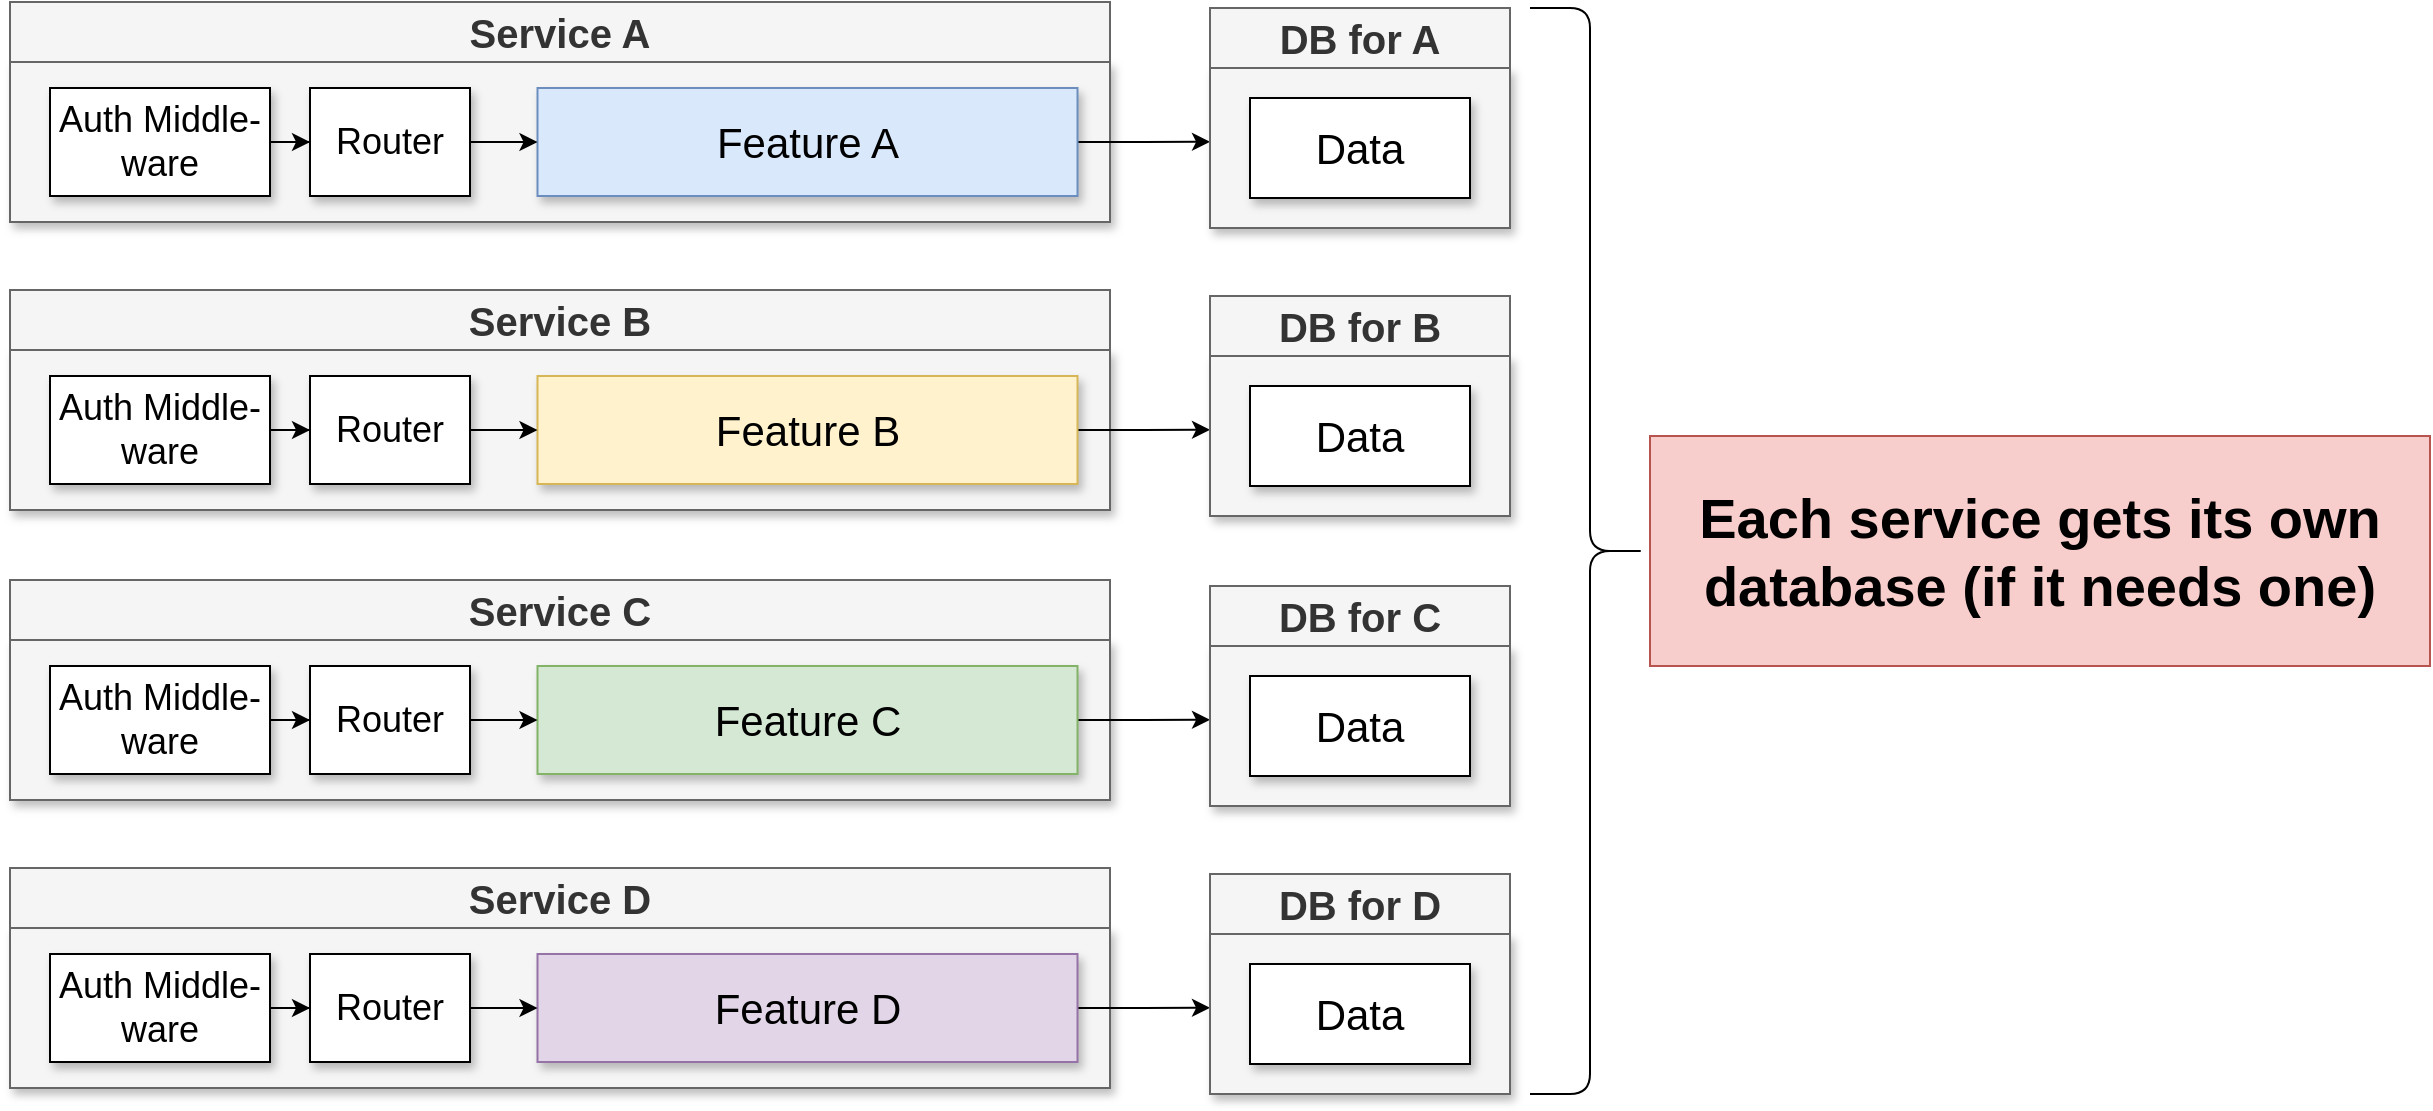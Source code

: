 <mxfile version="13.5.1" type="device" pages="15"><diagram id="Aj3hVrQ3mB-8GYvebR4M" name="15 - db"><mxGraphModel dx="1422" dy="827" grid="1" gridSize="10" guides="1" tooltips="1" connect="1" arrows="1" fold="1" page="1" pageScale="1" pageWidth="1920" pageHeight="1200" math="0" shadow="0"><root><mxCell id="SHVQZ52zcSabNP9MTDsI-0"/><mxCell id="SHVQZ52zcSabNP9MTDsI-1" parent="SHVQZ52zcSabNP9MTDsI-0"/><mxCell id="Dr2pY1YUNncuuXCHUIqV-0" value="" style="group" parent="SHVQZ52zcSabNP9MTDsI-1" vertex="1" connectable="0"><mxGeometry x="210" y="210" width="750" height="113" as="geometry"/></mxCell><mxCell id="Dr2pY1YUNncuuXCHUIqV-1" value="" style="rounded=0;whiteSpace=wrap;html=1;shadow=1;fontSize=28;fillColor=#f5f5f5;strokeColor=#666666;fontColor=#333333;" parent="Dr2pY1YUNncuuXCHUIqV-0" vertex="1"><mxGeometry y="30" width="550" height="80" as="geometry"/></mxCell><mxCell id="Dr2pY1YUNncuuXCHUIqV-2" style="edgeStyle=orthogonalEdgeStyle;rounded=0;orthogonalLoop=1;jettySize=auto;html=1;exitX=1;exitY=0.5;exitDx=0;exitDy=0;fontSize=25;" parent="Dr2pY1YUNncuuXCHUIqV-0" source="Dr2pY1YUNncuuXCHUIqV-3" edge="1"><mxGeometry relative="1" as="geometry"><mxPoint x="600" y="69.897" as="targetPoint"/></mxGeometry></mxCell><mxCell id="Dr2pY1YUNncuuXCHUIqV-3" value="Feature A" style="rounded=0;whiteSpace=wrap;html=1;shadow=1;fontSize=21;fillColor=#dae8fc;strokeColor=#6c8ebf;" parent="Dr2pY1YUNncuuXCHUIqV-0" vertex="1"><mxGeometry x="263.75" y="43" width="270" height="54" as="geometry"/></mxCell><mxCell id="Dr2pY1YUNncuuXCHUIqV-4" value="" style="rounded=0;whiteSpace=wrap;html=1;shadow=1;fontSize=28;fillColor=#f5f5f5;strokeColor=#666666;fontColor=#333333;" parent="Dr2pY1YUNncuuXCHUIqV-0" vertex="1"><mxGeometry x="600" y="33" width="150" height="80" as="geometry"/></mxCell><mxCell id="Dr2pY1YUNncuuXCHUIqV-5" value="Data" style="rounded=0;whiteSpace=wrap;html=1;shadow=1;fontSize=21;" parent="Dr2pY1YUNncuuXCHUIqV-0" vertex="1"><mxGeometry x="620" y="48" width="110" height="50" as="geometry"/></mxCell><mxCell id="Dr2pY1YUNncuuXCHUIqV-6" value="Auth Middle- ware" style="rounded=0;whiteSpace=wrap;html=1;shadow=1;fontSize=18;" parent="Dr2pY1YUNncuuXCHUIqV-0" vertex="1"><mxGeometry x="20" y="43" width="110" height="54" as="geometry"/></mxCell><mxCell id="Dr2pY1YUNncuuXCHUIqV-7" style="edgeStyle=orthogonalEdgeStyle;rounded=0;orthogonalLoop=1;jettySize=auto;html=1;exitX=1;exitY=0.5;exitDx=0;exitDy=0;fontSize=22;" parent="Dr2pY1YUNncuuXCHUIqV-0" source="Dr2pY1YUNncuuXCHUIqV-8" target="Dr2pY1YUNncuuXCHUIqV-3" edge="1"><mxGeometry relative="1" as="geometry"/></mxCell><mxCell id="Dr2pY1YUNncuuXCHUIqV-8" value="Router" style="rounded=0;whiteSpace=wrap;html=1;shadow=1;fontSize=18;" parent="Dr2pY1YUNncuuXCHUIqV-0" vertex="1"><mxGeometry x="150" y="43" width="80" height="54" as="geometry"/></mxCell><mxCell id="Dr2pY1YUNncuuXCHUIqV-9" style="edgeStyle=orthogonalEdgeStyle;rounded=0;orthogonalLoop=1;jettySize=auto;html=1;exitX=1;exitY=0.5;exitDx=0;exitDy=0;fontSize=22;" parent="Dr2pY1YUNncuuXCHUIqV-0" source="Dr2pY1YUNncuuXCHUIqV-6" target="Dr2pY1YUNncuuXCHUIqV-8" edge="1"><mxGeometry relative="1" as="geometry"/></mxCell><mxCell id="Dr2pY1YUNncuuXCHUIqV-10" value="Service A" style="rounded=0;whiteSpace=wrap;html=1;shadow=0;fontSize=20;fillColor=#f5f5f5;strokeColor=#666666;fontColor=#333333;fontStyle=1" parent="Dr2pY1YUNncuuXCHUIqV-0" vertex="1"><mxGeometry width="550" height="30" as="geometry"/></mxCell><mxCell id="Dr2pY1YUNncuuXCHUIqV-11" value="DB for A" style="rounded=0;whiteSpace=wrap;html=1;shadow=0;fontSize=20;fillColor=#f5f5f5;strokeColor=#666666;fontColor=#333333;fontStyle=1" parent="Dr2pY1YUNncuuXCHUIqV-0" vertex="1"><mxGeometry x="600" y="3" width="150" height="30" as="geometry"/></mxCell><mxCell id="Dr2pY1YUNncuuXCHUIqV-12" value="" style="group" parent="SHVQZ52zcSabNP9MTDsI-1" vertex="1" connectable="0"><mxGeometry x="210" y="354" width="750" height="113" as="geometry"/></mxCell><mxCell id="Dr2pY1YUNncuuXCHUIqV-13" value="" style="rounded=0;whiteSpace=wrap;html=1;shadow=1;fontSize=28;fillColor=#f5f5f5;strokeColor=#666666;fontColor=#333333;" parent="Dr2pY1YUNncuuXCHUIqV-12" vertex="1"><mxGeometry y="30" width="550" height="80" as="geometry"/></mxCell><mxCell id="Dr2pY1YUNncuuXCHUIqV-14" style="edgeStyle=orthogonalEdgeStyle;rounded=0;orthogonalLoop=1;jettySize=auto;html=1;exitX=1;exitY=0.5;exitDx=0;exitDy=0;fontSize=25;" parent="Dr2pY1YUNncuuXCHUIqV-12" source="Dr2pY1YUNncuuXCHUIqV-15" edge="1"><mxGeometry relative="1" as="geometry"><mxPoint x="600" y="69.897" as="targetPoint"/></mxGeometry></mxCell><mxCell id="Dr2pY1YUNncuuXCHUIqV-15" value="Feature B" style="rounded=0;whiteSpace=wrap;html=1;shadow=1;fontSize=21;fillColor=#fff2cc;strokeColor=#d6b656;" parent="Dr2pY1YUNncuuXCHUIqV-12" vertex="1"><mxGeometry x="263.75" y="43" width="270" height="54" as="geometry"/></mxCell><mxCell id="Dr2pY1YUNncuuXCHUIqV-16" value="" style="rounded=0;whiteSpace=wrap;html=1;shadow=1;fontSize=28;fillColor=#f5f5f5;strokeColor=#666666;fontColor=#333333;" parent="Dr2pY1YUNncuuXCHUIqV-12" vertex="1"><mxGeometry x="600" y="33" width="150" height="80" as="geometry"/></mxCell><mxCell id="Dr2pY1YUNncuuXCHUIqV-17" value="Data" style="rounded=0;whiteSpace=wrap;html=1;shadow=1;fontSize=21;" parent="Dr2pY1YUNncuuXCHUIqV-12" vertex="1"><mxGeometry x="620" y="48" width="110" height="50" as="geometry"/></mxCell><mxCell id="Dr2pY1YUNncuuXCHUIqV-18" value="Auth Middle- ware" style="rounded=0;whiteSpace=wrap;html=1;shadow=1;fontSize=18;" parent="Dr2pY1YUNncuuXCHUIqV-12" vertex="1"><mxGeometry x="20" y="43" width="110" height="54" as="geometry"/></mxCell><mxCell id="Dr2pY1YUNncuuXCHUIqV-19" style="edgeStyle=orthogonalEdgeStyle;rounded=0;orthogonalLoop=1;jettySize=auto;html=1;exitX=1;exitY=0.5;exitDx=0;exitDy=0;fontSize=22;" parent="Dr2pY1YUNncuuXCHUIqV-12" source="Dr2pY1YUNncuuXCHUIqV-20" target="Dr2pY1YUNncuuXCHUIqV-15" edge="1"><mxGeometry relative="1" as="geometry"/></mxCell><mxCell id="Dr2pY1YUNncuuXCHUIqV-20" value="Router" style="rounded=0;whiteSpace=wrap;html=1;shadow=1;fontSize=18;" parent="Dr2pY1YUNncuuXCHUIqV-12" vertex="1"><mxGeometry x="150" y="43" width="80" height="54" as="geometry"/></mxCell><mxCell id="Dr2pY1YUNncuuXCHUIqV-21" style="edgeStyle=orthogonalEdgeStyle;rounded=0;orthogonalLoop=1;jettySize=auto;html=1;exitX=1;exitY=0.5;exitDx=0;exitDy=0;fontSize=22;" parent="Dr2pY1YUNncuuXCHUIqV-12" source="Dr2pY1YUNncuuXCHUIqV-18" target="Dr2pY1YUNncuuXCHUIqV-20" edge="1"><mxGeometry relative="1" as="geometry"/></mxCell><mxCell id="Dr2pY1YUNncuuXCHUIqV-22" value="Service B" style="rounded=0;whiteSpace=wrap;html=1;shadow=0;fontSize=20;fillColor=#f5f5f5;strokeColor=#666666;fontColor=#333333;fontStyle=1" parent="Dr2pY1YUNncuuXCHUIqV-12" vertex="1"><mxGeometry width="550" height="30" as="geometry"/></mxCell><mxCell id="Dr2pY1YUNncuuXCHUIqV-23" value="DB for B" style="rounded=0;whiteSpace=wrap;html=1;shadow=0;fontSize=20;fillColor=#f5f5f5;strokeColor=#666666;fontColor=#333333;fontStyle=1" parent="Dr2pY1YUNncuuXCHUIqV-12" vertex="1"><mxGeometry x="600" y="3" width="150" height="30" as="geometry"/></mxCell><mxCell id="Dr2pY1YUNncuuXCHUIqV-24" value="" style="group" parent="SHVQZ52zcSabNP9MTDsI-1" vertex="1" connectable="0"><mxGeometry x="210" y="499" width="750" height="113" as="geometry"/></mxCell><mxCell id="Dr2pY1YUNncuuXCHUIqV-25" value="" style="rounded=0;whiteSpace=wrap;html=1;shadow=1;fontSize=28;fillColor=#f5f5f5;strokeColor=#666666;fontColor=#333333;" parent="Dr2pY1YUNncuuXCHUIqV-24" vertex="1"><mxGeometry y="30" width="550" height="80" as="geometry"/></mxCell><mxCell id="Dr2pY1YUNncuuXCHUIqV-26" style="edgeStyle=orthogonalEdgeStyle;rounded=0;orthogonalLoop=1;jettySize=auto;html=1;exitX=1;exitY=0.5;exitDx=0;exitDy=0;fontSize=25;" parent="Dr2pY1YUNncuuXCHUIqV-24" source="Dr2pY1YUNncuuXCHUIqV-27" edge="1"><mxGeometry relative="1" as="geometry"><mxPoint x="600" y="69.897" as="targetPoint"/></mxGeometry></mxCell><mxCell id="Dr2pY1YUNncuuXCHUIqV-27" value="Feature C" style="rounded=0;whiteSpace=wrap;html=1;shadow=1;fontSize=21;fillColor=#d5e8d4;strokeColor=#82b366;" parent="Dr2pY1YUNncuuXCHUIqV-24" vertex="1"><mxGeometry x="263.75" y="43" width="270" height="54" as="geometry"/></mxCell><mxCell id="Dr2pY1YUNncuuXCHUIqV-28" value="" style="rounded=0;whiteSpace=wrap;html=1;shadow=1;fontSize=28;fillColor=#f5f5f5;strokeColor=#666666;fontColor=#333333;" parent="Dr2pY1YUNncuuXCHUIqV-24" vertex="1"><mxGeometry x="600" y="33" width="150" height="80" as="geometry"/></mxCell><mxCell id="Dr2pY1YUNncuuXCHUIqV-29" value="Data" style="rounded=0;whiteSpace=wrap;html=1;shadow=1;fontSize=21;" parent="Dr2pY1YUNncuuXCHUIqV-24" vertex="1"><mxGeometry x="620" y="48" width="110" height="50" as="geometry"/></mxCell><mxCell id="Dr2pY1YUNncuuXCHUIqV-30" value="Auth Middle- ware" style="rounded=0;whiteSpace=wrap;html=1;shadow=1;fontSize=18;" parent="Dr2pY1YUNncuuXCHUIqV-24" vertex="1"><mxGeometry x="20" y="43" width="110" height="54" as="geometry"/></mxCell><mxCell id="Dr2pY1YUNncuuXCHUIqV-31" style="edgeStyle=orthogonalEdgeStyle;rounded=0;orthogonalLoop=1;jettySize=auto;html=1;exitX=1;exitY=0.5;exitDx=0;exitDy=0;fontSize=22;" parent="Dr2pY1YUNncuuXCHUIqV-24" source="Dr2pY1YUNncuuXCHUIqV-32" target="Dr2pY1YUNncuuXCHUIqV-27" edge="1"><mxGeometry relative="1" as="geometry"/></mxCell><mxCell id="Dr2pY1YUNncuuXCHUIqV-32" value="Router" style="rounded=0;whiteSpace=wrap;html=1;shadow=1;fontSize=18;" parent="Dr2pY1YUNncuuXCHUIqV-24" vertex="1"><mxGeometry x="150" y="43" width="80" height="54" as="geometry"/></mxCell><mxCell id="Dr2pY1YUNncuuXCHUIqV-33" style="edgeStyle=orthogonalEdgeStyle;rounded=0;orthogonalLoop=1;jettySize=auto;html=1;exitX=1;exitY=0.5;exitDx=0;exitDy=0;fontSize=22;" parent="Dr2pY1YUNncuuXCHUIqV-24" source="Dr2pY1YUNncuuXCHUIqV-30" target="Dr2pY1YUNncuuXCHUIqV-32" edge="1"><mxGeometry relative="1" as="geometry"/></mxCell><mxCell id="Dr2pY1YUNncuuXCHUIqV-34" value="Service C" style="rounded=0;whiteSpace=wrap;html=1;shadow=0;fontSize=20;fillColor=#f5f5f5;strokeColor=#666666;fontColor=#333333;fontStyle=1" parent="Dr2pY1YUNncuuXCHUIqV-24" vertex="1"><mxGeometry width="550" height="30" as="geometry"/></mxCell><mxCell id="Dr2pY1YUNncuuXCHUIqV-35" value="DB for C" style="rounded=0;whiteSpace=wrap;html=1;shadow=0;fontSize=20;fillColor=#f5f5f5;strokeColor=#666666;fontColor=#333333;fontStyle=1" parent="Dr2pY1YUNncuuXCHUIqV-24" vertex="1"><mxGeometry x="600" y="3" width="150" height="30" as="geometry"/></mxCell><mxCell id="Dr2pY1YUNncuuXCHUIqV-36" value="" style="group" parent="SHVQZ52zcSabNP9MTDsI-1" vertex="1" connectable="0"><mxGeometry x="210" y="643" width="750" height="113" as="geometry"/></mxCell><mxCell id="Dr2pY1YUNncuuXCHUIqV-37" value="" style="rounded=0;whiteSpace=wrap;html=1;shadow=1;fontSize=28;fillColor=#f5f5f5;strokeColor=#666666;fontColor=#333333;" parent="Dr2pY1YUNncuuXCHUIqV-36" vertex="1"><mxGeometry y="30" width="550" height="80" as="geometry"/></mxCell><mxCell id="Dr2pY1YUNncuuXCHUIqV-38" style="edgeStyle=orthogonalEdgeStyle;rounded=0;orthogonalLoop=1;jettySize=auto;html=1;exitX=1;exitY=0.5;exitDx=0;exitDy=0;fontSize=25;" parent="Dr2pY1YUNncuuXCHUIqV-36" source="Dr2pY1YUNncuuXCHUIqV-39" edge="1"><mxGeometry relative="1" as="geometry"><mxPoint x="600" y="69.897" as="targetPoint"/></mxGeometry></mxCell><mxCell id="Dr2pY1YUNncuuXCHUIqV-39" value="Feature D" style="rounded=0;whiteSpace=wrap;html=1;shadow=1;fontSize=21;fillColor=#e1d5e7;strokeColor=#9673a6;" parent="Dr2pY1YUNncuuXCHUIqV-36" vertex="1"><mxGeometry x="263.75" y="43" width="270" height="54" as="geometry"/></mxCell><mxCell id="Dr2pY1YUNncuuXCHUIqV-40" value="" style="rounded=0;whiteSpace=wrap;html=1;shadow=1;fontSize=28;fillColor=#f5f5f5;strokeColor=#666666;fontColor=#333333;" parent="Dr2pY1YUNncuuXCHUIqV-36" vertex="1"><mxGeometry x="600" y="33" width="150" height="80" as="geometry"/></mxCell><mxCell id="Dr2pY1YUNncuuXCHUIqV-41" value="Data" style="rounded=0;whiteSpace=wrap;html=1;shadow=1;fontSize=21;" parent="Dr2pY1YUNncuuXCHUIqV-36" vertex="1"><mxGeometry x="620" y="48" width="110" height="50" as="geometry"/></mxCell><mxCell id="Dr2pY1YUNncuuXCHUIqV-42" value="Auth Middle- ware" style="rounded=0;whiteSpace=wrap;html=1;shadow=1;fontSize=18;" parent="Dr2pY1YUNncuuXCHUIqV-36" vertex="1"><mxGeometry x="20" y="43" width="110" height="54" as="geometry"/></mxCell><mxCell id="Dr2pY1YUNncuuXCHUIqV-43" style="edgeStyle=orthogonalEdgeStyle;rounded=0;orthogonalLoop=1;jettySize=auto;html=1;exitX=1;exitY=0.5;exitDx=0;exitDy=0;fontSize=22;" parent="Dr2pY1YUNncuuXCHUIqV-36" source="Dr2pY1YUNncuuXCHUIqV-44" target="Dr2pY1YUNncuuXCHUIqV-39" edge="1"><mxGeometry relative="1" as="geometry"/></mxCell><mxCell id="Dr2pY1YUNncuuXCHUIqV-44" value="Router" style="rounded=0;whiteSpace=wrap;html=1;shadow=1;fontSize=18;" parent="Dr2pY1YUNncuuXCHUIqV-36" vertex="1"><mxGeometry x="150" y="43" width="80" height="54" as="geometry"/></mxCell><mxCell id="Dr2pY1YUNncuuXCHUIqV-45" style="edgeStyle=orthogonalEdgeStyle;rounded=0;orthogonalLoop=1;jettySize=auto;html=1;exitX=1;exitY=0.5;exitDx=0;exitDy=0;fontSize=22;" parent="Dr2pY1YUNncuuXCHUIqV-36" source="Dr2pY1YUNncuuXCHUIqV-42" target="Dr2pY1YUNncuuXCHUIqV-44" edge="1"><mxGeometry relative="1" as="geometry"/></mxCell><mxCell id="Dr2pY1YUNncuuXCHUIqV-46" value="Service D" style="rounded=0;whiteSpace=wrap;html=1;shadow=0;fontSize=20;fillColor=#f5f5f5;strokeColor=#666666;fontColor=#333333;fontStyle=1" parent="Dr2pY1YUNncuuXCHUIqV-36" vertex="1"><mxGeometry width="550" height="30" as="geometry"/></mxCell><mxCell id="Dr2pY1YUNncuuXCHUIqV-47" value="DB for D" style="rounded=0;whiteSpace=wrap;html=1;shadow=0;fontSize=20;fillColor=#f5f5f5;strokeColor=#666666;fontColor=#333333;fontStyle=1" parent="Dr2pY1YUNncuuXCHUIqV-36" vertex="1"><mxGeometry x="600" y="3" width="150" height="30" as="geometry"/></mxCell><mxCell id="Dr2pY1YUNncuuXCHUIqV-48" value="" style="shape=curlyBracket;whiteSpace=wrap;html=1;rounded=1;shadow=0;strokeWidth=1;fillColor=none;fontSize=20;rotation=-180;" parent="SHVQZ52zcSabNP9MTDsI-1" vertex="1"><mxGeometry x="970" y="213" width="60" height="543" as="geometry"/></mxCell><mxCell id="Dr2pY1YUNncuuXCHUIqV-49" value="Each service gets its own database (if it needs one)" style="rounded=0;whiteSpace=wrap;html=1;shadow=0;strokeWidth=1;fillColor=#f8cecc;fontSize=28;strokeColor=#b85450;fontStyle=1" parent="SHVQZ52zcSabNP9MTDsI-1" vertex="1"><mxGeometry x="1030" y="427" width="390" height="115" as="geometry"/></mxCell></root></mxGraphModel></diagram><diagram name="16 - db" id="wuCAXUY7KlCA4Djofg3k"><mxGraphModel dx="1422" dy="827" grid="1" gridSize="10" guides="1" tooltips="1" connect="1" arrows="1" fold="1" page="1" pageScale="1" pageWidth="1920" pageHeight="1200" math="0" shadow="0"><root><mxCell id="6ifia-InHlex680mlWT9-0"/><mxCell id="6ifia-InHlex680mlWT9-1" parent="6ifia-InHlex680mlWT9-0"/><mxCell id="6ifia-InHlex680mlWT9-2" value="" style="group" parent="6ifia-InHlex680mlWT9-1" vertex="1" connectable="0"><mxGeometry x="300" y="210" width="750" height="113" as="geometry"/></mxCell><mxCell id="6ifia-InHlex680mlWT9-3" value="" style="rounded=0;whiteSpace=wrap;html=1;shadow=1;fontSize=28;fillColor=#f5f5f5;strokeColor=#666666;fontColor=#333333;" parent="6ifia-InHlex680mlWT9-2" vertex="1"><mxGeometry y="30" width="550" height="80" as="geometry"/></mxCell><mxCell id="6ifia-InHlex680mlWT9-4" style="edgeStyle=orthogonalEdgeStyle;rounded=0;orthogonalLoop=1;jettySize=auto;html=1;exitX=1;exitY=0.5;exitDx=0;exitDy=0;fontSize=25;" parent="6ifia-InHlex680mlWT9-2" source="6ifia-InHlex680mlWT9-5" edge="1"><mxGeometry relative="1" as="geometry"><mxPoint x="600" y="69.897" as="targetPoint"/></mxGeometry></mxCell><mxCell id="6ifia-InHlex680mlWT9-5" value="Feature A" style="rounded=0;whiteSpace=wrap;html=1;shadow=1;fontSize=21;fillColor=#dae8fc;strokeColor=#6c8ebf;" parent="6ifia-InHlex680mlWT9-2" vertex="1"><mxGeometry x="263.75" y="43" width="270" height="54" as="geometry"/></mxCell><mxCell id="6ifia-InHlex680mlWT9-6" value="" style="rounded=0;whiteSpace=wrap;html=1;shadow=1;fontSize=28;fillColor=#f5f5f5;strokeColor=#666666;fontColor=#333333;" parent="6ifia-InHlex680mlWT9-2" vertex="1"><mxGeometry x="600" y="33" width="150" height="80" as="geometry"/></mxCell><mxCell id="6ifia-InHlex680mlWT9-7" value="Data" style="rounded=0;whiteSpace=wrap;html=1;shadow=1;fontSize=21;" parent="6ifia-InHlex680mlWT9-2" vertex="1"><mxGeometry x="620" y="48" width="110" height="50" as="geometry"/></mxCell><mxCell id="6ifia-InHlex680mlWT9-8" value="Auth Middle- ware" style="rounded=0;whiteSpace=wrap;html=1;shadow=1;fontSize=18;" parent="6ifia-InHlex680mlWT9-2" vertex="1"><mxGeometry x="20" y="43" width="110" height="54" as="geometry"/></mxCell><mxCell id="6ifia-InHlex680mlWT9-9" style="edgeStyle=orthogonalEdgeStyle;rounded=0;orthogonalLoop=1;jettySize=auto;html=1;exitX=1;exitY=0.5;exitDx=0;exitDy=0;fontSize=22;" parent="6ifia-InHlex680mlWT9-2" source="6ifia-InHlex680mlWT9-10" target="6ifia-InHlex680mlWT9-5" edge="1"><mxGeometry relative="1" as="geometry"/></mxCell><mxCell id="6ifia-InHlex680mlWT9-10" value="Router" style="rounded=0;whiteSpace=wrap;html=1;shadow=1;fontSize=18;" parent="6ifia-InHlex680mlWT9-2" vertex="1"><mxGeometry x="150" y="43" width="80" height="54" as="geometry"/></mxCell><mxCell id="6ifia-InHlex680mlWT9-11" style="edgeStyle=orthogonalEdgeStyle;rounded=0;orthogonalLoop=1;jettySize=auto;html=1;exitX=1;exitY=0.5;exitDx=0;exitDy=0;fontSize=22;" parent="6ifia-InHlex680mlWT9-2" source="6ifia-InHlex680mlWT9-8" target="6ifia-InHlex680mlWT9-10" edge="1"><mxGeometry relative="1" as="geometry"/></mxCell><mxCell id="6ifia-InHlex680mlWT9-12" value="Service A" style="rounded=0;whiteSpace=wrap;html=1;shadow=0;fontSize=20;fillColor=#f5f5f5;strokeColor=#666666;fontColor=#333333;fontStyle=1" parent="6ifia-InHlex680mlWT9-2" vertex="1"><mxGeometry width="550" height="30" as="geometry"/></mxCell><mxCell id="6ifia-InHlex680mlWT9-13" value="DB for A" style="rounded=0;whiteSpace=wrap;html=1;shadow=0;fontSize=20;fillColor=#f5f5f5;strokeColor=#666666;fontColor=#333333;fontStyle=1" parent="6ifia-InHlex680mlWT9-2" vertex="1"><mxGeometry x="600" y="3" width="150" height="30" as="geometry"/></mxCell><mxCell id="6ifia-InHlex680mlWT9-14" value="" style="group" parent="6ifia-InHlex680mlWT9-1" vertex="1" connectable="0"><mxGeometry x="300" y="487" width="750" height="113" as="geometry"/></mxCell><mxCell id="6ifia-InHlex680mlWT9-15" value="" style="rounded=0;whiteSpace=wrap;html=1;shadow=1;fontSize=28;fillColor=#f5f5f5;strokeColor=#666666;fontColor=#333333;" parent="6ifia-InHlex680mlWT9-14" vertex="1"><mxGeometry y="30" width="550" height="80" as="geometry"/></mxCell><mxCell id="6ifia-InHlex680mlWT9-16" style="edgeStyle=orthogonalEdgeStyle;rounded=0;orthogonalLoop=1;jettySize=auto;html=1;exitX=1;exitY=0.5;exitDx=0;exitDy=0;fontSize=25;" parent="6ifia-InHlex680mlWT9-14" source="6ifia-InHlex680mlWT9-17" edge="1"><mxGeometry relative="1" as="geometry"><mxPoint x="600" y="69.897" as="targetPoint"/></mxGeometry></mxCell><mxCell id="6ifia-InHlex680mlWT9-17" value="Feature B" style="rounded=0;whiteSpace=wrap;html=1;shadow=1;fontSize=21;fillColor=#fff2cc;strokeColor=#d6b656;" parent="6ifia-InHlex680mlWT9-14" vertex="1"><mxGeometry x="263.75" y="43" width="270" height="54" as="geometry"/></mxCell><mxCell id="6ifia-InHlex680mlWT9-18" value="" style="rounded=0;whiteSpace=wrap;html=1;shadow=1;fontSize=28;fillColor=#f5f5f5;strokeColor=#666666;fontColor=#333333;" parent="6ifia-InHlex680mlWT9-14" vertex="1"><mxGeometry x="600" y="33" width="150" height="80" as="geometry"/></mxCell><mxCell id="6ifia-InHlex680mlWT9-19" value="Data" style="rounded=0;whiteSpace=wrap;html=1;shadow=1;fontSize=21;" parent="6ifia-InHlex680mlWT9-14" vertex="1"><mxGeometry x="620" y="48" width="110" height="50" as="geometry"/></mxCell><mxCell id="6ifia-InHlex680mlWT9-20" value="Auth Middle- ware" style="rounded=0;whiteSpace=wrap;html=1;shadow=1;fontSize=18;" parent="6ifia-InHlex680mlWT9-14" vertex="1"><mxGeometry x="20" y="43" width="110" height="54" as="geometry"/></mxCell><mxCell id="6ifia-InHlex680mlWT9-21" style="edgeStyle=orthogonalEdgeStyle;rounded=0;orthogonalLoop=1;jettySize=auto;html=1;exitX=1;exitY=0.5;exitDx=0;exitDy=0;fontSize=22;" parent="6ifia-InHlex680mlWT9-14" source="6ifia-InHlex680mlWT9-22" target="6ifia-InHlex680mlWT9-17" edge="1"><mxGeometry relative="1" as="geometry"/></mxCell><mxCell id="6ifia-InHlex680mlWT9-22" value="Router" style="rounded=0;whiteSpace=wrap;html=1;shadow=1;fontSize=18;" parent="6ifia-InHlex680mlWT9-14" vertex="1"><mxGeometry x="150" y="43" width="80" height="54" as="geometry"/></mxCell><mxCell id="6ifia-InHlex680mlWT9-23" style="edgeStyle=orthogonalEdgeStyle;rounded=0;orthogonalLoop=1;jettySize=auto;html=1;exitX=1;exitY=0.5;exitDx=0;exitDy=0;fontSize=22;" parent="6ifia-InHlex680mlWT9-14" source="6ifia-InHlex680mlWT9-20" target="6ifia-InHlex680mlWT9-22" edge="1"><mxGeometry relative="1" as="geometry"/></mxCell><mxCell id="6ifia-InHlex680mlWT9-24" value="Service B" style="rounded=0;whiteSpace=wrap;html=1;shadow=0;fontSize=20;fillColor=#f5f5f5;strokeColor=#666666;fontColor=#333333;fontStyle=1" parent="6ifia-InHlex680mlWT9-14" vertex="1"><mxGeometry width="550" height="30" as="geometry"/></mxCell><mxCell id="6ifia-InHlex680mlWT9-25" value="DB for B" style="rounded=0;whiteSpace=wrap;html=1;shadow=0;fontSize=20;fillColor=#f5f5f5;strokeColor=#666666;fontColor=#333333;fontStyle=1" parent="6ifia-InHlex680mlWT9-14" vertex="1"><mxGeometry x="600" y="3" width="150" height="30" as="geometry"/></mxCell><mxCell id="6ifia-InHlex680mlWT9-51" value="Services will &lt;i&gt;never, ever reach into another services database&amp;nbsp;&lt;/i&gt;" style="rounded=0;whiteSpace=wrap;html=1;shadow=0;strokeWidth=1;fillColor=#f8cecc;fontSize=28;strokeColor=#b85450;fontStyle=1" parent="6ifia-InHlex680mlWT9-1" vertex="1"><mxGeometry x="1070" y="370" width="430" height="115" as="geometry"/></mxCell><mxCell id="6ifia-InHlex680mlWT9-52" style="edgeStyle=orthogonalEdgeStyle;rounded=0;orthogonalLoop=1;jettySize=auto;html=1;exitX=0.75;exitY=1;exitDx=0;exitDy=0;entryX=0.5;entryY=0;entryDx=0;entryDy=0;fontSize=28;strokeWidth=5;strokeColor=#FF0000;" parent="6ifia-InHlex680mlWT9-1" source="6ifia-InHlex680mlWT9-3" target="6ifia-InHlex680mlWT9-25" edge="1"><mxGeometry relative="1" as="geometry"/></mxCell><mxCell id="6ifia-InHlex680mlWT9-54" value="X" style="text;html=1;strokeColor=none;fillColor=none;align=center;verticalAlign=middle;whiteSpace=wrap;rounded=0;shadow=0;fontSize=85;fontColor=#FF0000;fontStyle=1" parent="6ifia-InHlex680mlWT9-1" vertex="1"><mxGeometry x="820" y="370" width="70" height="70" as="geometry"/></mxCell></root></mxGraphModel></diagram><diagram name="17 - why" id="jI-xP-KX5yS0burxbpkk"><mxGraphModel dx="1422" dy="827" grid="1" gridSize="10" guides="1" tooltips="1" connect="1" arrows="1" fold="1" page="1" pageScale="1" pageWidth="1920" pageHeight="1200" math="0" shadow="0"><root><mxCell id="DMmMUXV2KISGPbBghjDC-0"/><mxCell id="DMmMUXV2KISGPbBghjDC-1" parent="DMmMUXV2KISGPbBghjDC-0"/><mxCell id="DMmMUXV2KISGPbBghjDC-26" value="Services will &lt;i&gt;never, ever reach into another services database&amp;nbsp;&lt;/i&gt;" style="rounded=0;whiteSpace=wrap;html=1;shadow=0;strokeWidth=1;fillColor=#f8cecc;fontSize=28;strokeColor=#b85450;fontStyle=1" parent="DMmMUXV2KISGPbBghjDC-1" vertex="1"><mxGeometry x="630" y="437" width="430" height="115" as="geometry"/></mxCell><mxCell id="MVJvz9et1Okn4PnV6xEr-0" value="Each service gets its own database (if it needs one)" style="rounded=0;whiteSpace=wrap;html=1;shadow=0;strokeWidth=1;fillColor=#f8cecc;fontSize=28;strokeColor=#b85450;fontStyle=1" parent="DMmMUXV2KISGPbBghjDC-1" vertex="1"><mxGeometry x="630" y="257" width="430" height="115" as="geometry"/></mxCell><mxCell id="MVJvz9et1Okn4PnV6xEr-2" value="" style="shape=curlyBracket;whiteSpace=wrap;html=1;rounded=1;shadow=0;strokeWidth=1;fillColor=none;fontSize=85;fontColor=#FF0000;rotation=-180;" parent="DMmMUXV2KISGPbBghjDC-1" vertex="1"><mxGeometry x="1070" y="260" width="60" height="290" as="geometry"/></mxCell><mxCell id="MVJvz9et1Okn4PnV6xEr-3" value="Ok, but why?" style="text;html=1;strokeColor=none;fillColor=none;align=center;verticalAlign=middle;whiteSpace=wrap;rounded=0;shadow=0;fontSize=30;fontColor=#000000;" parent="DMmMUXV2KISGPbBghjDC-1" vertex="1"><mxGeometry x="1130" y="395" width="180" height="20" as="geometry"/></mxCell></root></mxGraphModel></diagram><diagram name="18 - why" id="rf1wKXNbrZ5mQtICw9Fj"><mxGraphModel dx="1422" dy="827" grid="1" gridSize="10" guides="1" tooltips="1" connect="1" arrows="1" fold="1" page="1" pageScale="1" pageWidth="1920" pageHeight="1200" math="0" shadow="0"><root><mxCell id="fYyHs9AKEqEQMuiEBxU2-0"/><mxCell id="fYyHs9AKEqEQMuiEBxU2-1" parent="fYyHs9AKEqEQMuiEBxU2-0"/><mxCell id="fYyHs9AKEqEQMuiEBxU2-8" value="We want each service to run independently of other services" style="rounded=0;whiteSpace=wrap;html=1;shadow=1;strokeWidth=1;fillColor=#dae8fc;fontSize=18;strokeColor=#6c8ebf;" parent="fYyHs9AKEqEQMuiEBxU2-1" vertex="1"><mxGeometry x="440" y="330" width="640" height="60" as="geometry"/></mxCell><mxCell id="fYyHs9AKEqEQMuiEBxU2-9" value="Why Database-Per-Service" style="text;html=1;strokeColor=none;fillColor=none;align=center;verticalAlign=middle;whiteSpace=wrap;rounded=0;shadow=1;fontSize=30;fontColor=#000000;" parent="fYyHs9AKEqEQMuiEBxU2-1" vertex="1"><mxGeometry x="570" y="300" width="380" height="20" as="geometry"/></mxCell><mxCell id="fYyHs9AKEqEQMuiEBxU2-10" value="Database schema/structure might change unexpectedly" style="rounded=0;whiteSpace=wrap;html=1;shadow=1;strokeWidth=1;fillColor=#dae8fc;fontSize=18;strokeColor=#6c8ebf;" parent="fYyHs9AKEqEQMuiEBxU2-1" vertex="1"><mxGeometry x="440" y="410" width="640" height="60" as="geometry"/></mxCell><mxCell id="fYyHs9AKEqEQMuiEBxU2-11" value="Some services might function more efficiently with different types of DB's (sql vs nosql)" style="rounded=0;whiteSpace=wrap;html=1;shadow=1;strokeWidth=1;fillColor=#dae8fc;fontSize=18;strokeColor=#6c8ebf;" parent="fYyHs9AKEqEQMuiEBxU2-1" vertex="1"><mxGeometry x="440" y="490" width="640" height="60" as="geometry"/></mxCell></root></mxGraphModel></diagram><diagram name="19 - central" id="-RbTA9xTgUspyecfyY64"><mxGraphModel dx="1422" dy="827" grid="1" gridSize="10" guides="1" tooltips="1" connect="1" arrows="1" fold="1" page="1" pageScale="1" pageWidth="1920" pageHeight="1200" math="0" shadow="0"><root><mxCell id="QI8lHuEWro8thnp942hm-0"/><mxCell id="QI8lHuEWro8thnp942hm-1" parent="QI8lHuEWro8thnp942hm-0"/><mxCell id="QI8lHuEWro8thnp942hm-2" value="" style="rounded=0;whiteSpace=wrap;html=1;shadow=0;strokeWidth=1;fontSize=30;fillColor=#fff2cc;strokeColor=#d6b656;" parent="QI8lHuEWro8thnp942hm-1" vertex="1"><mxGeometry x="445" y="430" width="595" height="170" as="geometry"/></mxCell><mxCell id="QI8lHuEWro8thnp942hm-3" value="" style="rounded=0;whiteSpace=wrap;html=1;shadow=0;strokeWidth=1;fontSize=30;fillColor=#dae8fc;strokeColor=#6c8ebf;" parent="QI8lHuEWro8thnp942hm-1" vertex="1"><mxGeometry x="445" y="241.5" width="595" height="170" as="geometry"/></mxCell><mxCell id="QI8lHuEWro8thnp942hm-4" value="" style="group;movable=0;resizable=0;rotatable=0;deletable=0;editable=0;connectable=0;container=1;" parent="QI8lHuEWro8thnp942hm-1" vertex="1" connectable="0"><mxGeometry x="460" y="270" width="930" height="276" as="geometry"/></mxCell><mxCell id="QI8lHuEWro8thnp942hm-37" style="edgeStyle=orthogonalEdgeStyle;rounded=0;orthogonalLoop=1;jettySize=auto;html=1;exitX=1;exitY=0.5;exitDx=0;exitDy=0;entryX=0;entryY=0.25;entryDx=0;entryDy=0;strokeColor=#000000;strokeWidth=1;fontSize=18;fontColor=#000000;" parent="QI8lHuEWro8thnp942hm-4" source="QI8lHuEWro8thnp942hm-5" target="QI8lHuEWro8thnp942hm-8" edge="1"><mxGeometry relative="1" as="geometry"/></mxCell><mxCell id="QI8lHuEWro8thnp942hm-5" value="" style="rounded=0;whiteSpace=wrap;html=1;shadow=1;fontSize=28;fillColor=#f5f5f5;strokeColor=#666666;fontColor=#333333;" parent="QI8lHuEWro8thnp942hm-4" vertex="1"><mxGeometry y="30" width="550" height="80" as="geometry"/></mxCell><mxCell id="QI8lHuEWro8thnp942hm-7" value="Feature A" style="rounded=0;whiteSpace=wrap;html=1;shadow=1;fontSize=21;fillColor=#dae8fc;strokeColor=#6c8ebf;" parent="QI8lHuEWro8thnp942hm-4" vertex="1"><mxGeometry x="263.75" y="43" width="270" height="54" as="geometry"/></mxCell><mxCell id="QI8lHuEWro8thnp942hm-10" value="Auth Middle- ware" style="rounded=0;whiteSpace=wrap;html=1;shadow=1;fontSize=18;" parent="QI8lHuEWro8thnp942hm-4" vertex="1"><mxGeometry x="20" y="43" width="110" height="54" as="geometry"/></mxCell><mxCell id="QI8lHuEWro8thnp942hm-11" style="edgeStyle=orthogonalEdgeStyle;rounded=0;orthogonalLoop=1;jettySize=auto;html=1;exitX=1;exitY=0.5;exitDx=0;exitDy=0;fontSize=22;" parent="QI8lHuEWro8thnp942hm-4" source="QI8lHuEWro8thnp942hm-12" target="QI8lHuEWro8thnp942hm-7" edge="1"><mxGeometry relative="1" as="geometry"/></mxCell><mxCell id="QI8lHuEWro8thnp942hm-12" value="Router" style="rounded=0;whiteSpace=wrap;html=1;shadow=1;fontSize=18;" parent="QI8lHuEWro8thnp942hm-4" vertex="1"><mxGeometry x="150" y="43" width="80" height="54" as="geometry"/></mxCell><mxCell id="QI8lHuEWro8thnp942hm-13" style="edgeStyle=orthogonalEdgeStyle;rounded=0;orthogonalLoop=1;jettySize=auto;html=1;exitX=1;exitY=0.5;exitDx=0;exitDy=0;fontSize=22;" parent="QI8lHuEWro8thnp942hm-4" source="QI8lHuEWro8thnp942hm-10" target="QI8lHuEWro8thnp942hm-12" edge="1"><mxGeometry relative="1" as="geometry"/></mxCell><mxCell id="QI8lHuEWro8thnp942hm-14" value="Service A" style="rounded=0;whiteSpace=wrap;html=1;shadow=0;fontSize=20;fillColor=#f5f5f5;strokeColor=#666666;fontColor=#333333;fontStyle=1" parent="QI8lHuEWro8thnp942hm-4" vertex="1"><mxGeometry width="550" height="30" as="geometry"/></mxCell><mxCell id="QI8lHuEWro8thnp942hm-8" value="" style="rounded=0;whiteSpace=wrap;html=1;shadow=1;fontSize=28;fillColor=#f5f5f5;strokeColor=#666666;fontColor=#333333;" parent="QI8lHuEWro8thnp942hm-4" vertex="1"><mxGeometry x="670" y="73" width="260" height="203" as="geometry"/></mxCell><mxCell id="QI8lHuEWro8thnp942hm-9" value="Data" style="rounded=0;whiteSpace=wrap;html=1;shadow=1;fontSize=21;" parent="QI8lHuEWro8thnp942hm-4" vertex="1"><mxGeometry x="685" y="87.5" width="110" height="50" as="geometry"/></mxCell><mxCell id="QI8lHuEWro8thnp942hm-15" value="DB For Everything" style="rounded=0;whiteSpace=wrap;html=1;shadow=0;fontSize=20;fillColor=#f5f5f5;strokeColor=#666666;fontColor=#333333;fontStyle=1" parent="QI8lHuEWro8thnp942hm-4" vertex="1"><mxGeometry x="670" y="43" width="260" height="30" as="geometry"/></mxCell><mxCell id="QI8lHuEWro8thnp942hm-31" value="Data" style="rounded=0;whiteSpace=wrap;html=1;shadow=1;fontSize=21;" parent="QI8lHuEWro8thnp942hm-4" vertex="1"><mxGeometry x="805" y="87.5" width="110" height="50" as="geometry"/></mxCell><mxCell id="QI8lHuEWro8thnp942hm-33" value="Data" style="rounded=0;whiteSpace=wrap;html=1;shadow=1;fontSize=21;" parent="QI8lHuEWro8thnp942hm-4" vertex="1"><mxGeometry x="685" y="152" width="110" height="50" as="geometry"/></mxCell><mxCell id="QI8lHuEWro8thnp942hm-34" value="Data" style="rounded=0;whiteSpace=wrap;html=1;shadow=1;fontSize=21;" parent="QI8lHuEWro8thnp942hm-4" vertex="1"><mxGeometry x="805" y="152" width="110" height="50" as="geometry"/></mxCell><mxCell id="QI8lHuEWro8thnp942hm-35" value="Data" style="rounded=0;whiteSpace=wrap;html=1;shadow=1;fontSize=21;" parent="QI8lHuEWro8thnp942hm-4" vertex="1"><mxGeometry x="685" y="216" width="110" height="50" as="geometry"/></mxCell><mxCell id="QI8lHuEWro8thnp942hm-36" value="Data" style="rounded=0;whiteSpace=wrap;html=1;shadow=1;fontSize=21;" parent="QI8lHuEWro8thnp942hm-4" vertex="1"><mxGeometry x="805" y="216" width="110" height="50" as="geometry"/></mxCell><mxCell id="QI8lHuEWro8thnp942hm-16" value="" style="group" parent="QI8lHuEWro8thnp942hm-1" vertex="1" connectable="0"><mxGeometry x="460" y="458.5" width="750" height="113" as="geometry"/></mxCell><mxCell id="QI8lHuEWro8thnp942hm-17" value="" style="rounded=0;whiteSpace=wrap;html=1;shadow=1;fontSize=28;fillColor=#f5f5f5;strokeColor=#666666;fontColor=#333333;" parent="QI8lHuEWro8thnp942hm-16" vertex="1"><mxGeometry y="30" width="550" height="80" as="geometry"/></mxCell><mxCell id="QI8lHuEWro8thnp942hm-19" value="Feature B" style="rounded=0;whiteSpace=wrap;html=1;shadow=1;fontSize=21;fillColor=#fff2cc;strokeColor=#d6b656;" parent="QI8lHuEWro8thnp942hm-16" vertex="1"><mxGeometry x="263.75" y="43" width="270" height="54" as="geometry"/></mxCell><mxCell id="QI8lHuEWro8thnp942hm-22" value="Auth Middle- ware" style="rounded=0;whiteSpace=wrap;html=1;shadow=1;fontSize=18;" parent="QI8lHuEWro8thnp942hm-16" vertex="1"><mxGeometry x="20" y="43" width="110" height="54" as="geometry"/></mxCell><mxCell id="QI8lHuEWro8thnp942hm-23" style="edgeStyle=orthogonalEdgeStyle;rounded=0;orthogonalLoop=1;jettySize=auto;html=1;exitX=1;exitY=0.5;exitDx=0;exitDy=0;fontSize=22;" parent="QI8lHuEWro8thnp942hm-16" source="QI8lHuEWro8thnp942hm-24" target="QI8lHuEWro8thnp942hm-19" edge="1"><mxGeometry relative="1" as="geometry"/></mxCell><mxCell id="QI8lHuEWro8thnp942hm-24" value="Router" style="rounded=0;whiteSpace=wrap;html=1;shadow=1;fontSize=18;" parent="QI8lHuEWro8thnp942hm-16" vertex="1"><mxGeometry x="150" y="43" width="80" height="54" as="geometry"/></mxCell><mxCell id="QI8lHuEWro8thnp942hm-25" style="edgeStyle=orthogonalEdgeStyle;rounded=0;orthogonalLoop=1;jettySize=auto;html=1;exitX=1;exitY=0.5;exitDx=0;exitDy=0;fontSize=22;" parent="QI8lHuEWro8thnp942hm-16" source="QI8lHuEWro8thnp942hm-22" target="QI8lHuEWro8thnp942hm-24" edge="1"><mxGeometry relative="1" as="geometry"/></mxCell><mxCell id="QI8lHuEWro8thnp942hm-26" value="Service B" style="rounded=0;whiteSpace=wrap;html=1;shadow=0;fontSize=20;fillColor=#f5f5f5;strokeColor=#666666;fontColor=#333333;fontStyle=1" parent="QI8lHuEWro8thnp942hm-16" vertex="1"><mxGeometry width="550" height="30" as="geometry"/></mxCell><mxCell id="QI8lHuEWro8thnp942hm-38" style="edgeStyle=orthogonalEdgeStyle;rounded=0;orthogonalLoop=1;jettySize=auto;html=1;exitX=1;exitY=0.5;exitDx=0;exitDy=0;entryX=0;entryY=0.75;entryDx=0;entryDy=0;strokeColor=#000000;strokeWidth=1;fontSize=18;fontColor=#000000;" parent="QI8lHuEWro8thnp942hm-1" source="QI8lHuEWro8thnp942hm-17" target="QI8lHuEWro8thnp942hm-8" edge="1"><mxGeometry relative="1" as="geometry"/></mxCell><mxCell id="xuHKEDnO3DcgjBtFnSKO-0" value="X" style="text;html=1;strokeColor=none;fillColor=none;align=center;verticalAlign=middle;whiteSpace=wrap;rounded=0;shadow=0;fontSize=85;fontColor=#FF0000;fontStyle=1" parent="QI8lHuEWro8thnp942hm-1" vertex="1"><mxGeometry x="1550" y="388.5" width="70" height="70" as="geometry"/></mxCell></root></mxGraphModel></diagram><diagram id="8B0vPGkA8IqnKq0ntF6W" name="18 - teams"><mxGraphModel dx="1422" dy="827" grid="1" gridSize="10" guides="1" tooltips="1" connect="1" arrows="1" fold="1" page="1" pageScale="1" pageWidth="1920" pageHeight="1200" math="0" shadow="0"><root><mxCell id="PJnecN_ZVf9Z9G0mXAW6-0"/><mxCell id="PJnecN_ZVf9Z9G0mXAW6-1" parent="PJnecN_ZVf9Z9G0mXAW6-0"/><mxCell id="yb5R4UVR9eSsBq1qq9uA-27" value="" style="rounded=0;whiteSpace=wrap;html=1;shadow=0;strokeWidth=1;fontSize=30;fillColor=#fff2cc;strokeColor=#d6b656;" parent="PJnecN_ZVf9Z9G0mXAW6-1" vertex="1"><mxGeometry x="445" y="518.5" width="780" height="170" as="geometry"/></mxCell><mxCell id="yb5R4UVR9eSsBq1qq9uA-26" value="" style="rounded=0;whiteSpace=wrap;html=1;shadow=0;strokeWidth=1;fontSize=30;fillColor=#dae8fc;strokeColor=#6c8ebf;" parent="PJnecN_ZVf9Z9G0mXAW6-1" vertex="1"><mxGeometry x="445" y="241.5" width="780" height="170" as="geometry"/></mxCell><mxCell id="yb5R4UVR9eSsBq1qq9uA-0" value="" style="group" parent="PJnecN_ZVf9Z9G0mXAW6-1" vertex="1" connectable="0"><mxGeometry x="460" y="270" width="750" height="113" as="geometry"/></mxCell><mxCell id="yb5R4UVR9eSsBq1qq9uA-1" value="" style="rounded=0;whiteSpace=wrap;html=1;shadow=1;fontSize=28;fillColor=#f5f5f5;strokeColor=#666666;fontColor=#333333;" parent="yb5R4UVR9eSsBq1qq9uA-0" vertex="1"><mxGeometry y="30" width="550" height="80" as="geometry"/></mxCell><mxCell id="yb5R4UVR9eSsBq1qq9uA-2" style="edgeStyle=orthogonalEdgeStyle;rounded=0;orthogonalLoop=1;jettySize=auto;html=1;exitX=1;exitY=0.5;exitDx=0;exitDy=0;fontSize=25;" parent="yb5R4UVR9eSsBq1qq9uA-0" source="yb5R4UVR9eSsBq1qq9uA-3" edge="1"><mxGeometry relative="1" as="geometry"><mxPoint x="600" y="69.897" as="targetPoint"/></mxGeometry></mxCell><mxCell id="yb5R4UVR9eSsBq1qq9uA-3" value="Feature A" style="rounded=0;whiteSpace=wrap;html=1;shadow=1;fontSize=21;fillColor=#dae8fc;strokeColor=#6c8ebf;" parent="yb5R4UVR9eSsBq1qq9uA-0" vertex="1"><mxGeometry x="263.75" y="43" width="270" height="54" as="geometry"/></mxCell><mxCell id="yb5R4UVR9eSsBq1qq9uA-4" value="" style="rounded=0;whiteSpace=wrap;html=1;shadow=1;fontSize=28;fillColor=#f5f5f5;strokeColor=#666666;fontColor=#333333;" parent="yb5R4UVR9eSsBq1qq9uA-0" vertex="1"><mxGeometry x="600" y="33" width="150" height="80" as="geometry"/></mxCell><mxCell id="yb5R4UVR9eSsBq1qq9uA-5" value="Data" style="rounded=0;whiteSpace=wrap;html=1;shadow=1;fontSize=21;" parent="yb5R4UVR9eSsBq1qq9uA-0" vertex="1"><mxGeometry x="620" y="48" width="110" height="50" as="geometry"/></mxCell><mxCell id="yb5R4UVR9eSsBq1qq9uA-6" value="Auth Middle- ware" style="rounded=0;whiteSpace=wrap;html=1;shadow=1;fontSize=18;" parent="yb5R4UVR9eSsBq1qq9uA-0" vertex="1"><mxGeometry x="20" y="43" width="110" height="54" as="geometry"/></mxCell><mxCell id="yb5R4UVR9eSsBq1qq9uA-7" style="edgeStyle=orthogonalEdgeStyle;rounded=0;orthogonalLoop=1;jettySize=auto;html=1;exitX=1;exitY=0.5;exitDx=0;exitDy=0;fontSize=22;" parent="yb5R4UVR9eSsBq1qq9uA-0" source="yb5R4UVR9eSsBq1qq9uA-8" target="yb5R4UVR9eSsBq1qq9uA-3" edge="1"><mxGeometry relative="1" as="geometry"/></mxCell><mxCell id="yb5R4UVR9eSsBq1qq9uA-8" value="Router" style="rounded=0;whiteSpace=wrap;html=1;shadow=1;fontSize=18;" parent="yb5R4UVR9eSsBq1qq9uA-0" vertex="1"><mxGeometry x="150" y="43" width="80" height="54" as="geometry"/></mxCell><mxCell id="yb5R4UVR9eSsBq1qq9uA-9" style="edgeStyle=orthogonalEdgeStyle;rounded=0;orthogonalLoop=1;jettySize=auto;html=1;exitX=1;exitY=0.5;exitDx=0;exitDy=0;fontSize=22;" parent="yb5R4UVR9eSsBq1qq9uA-0" source="yb5R4UVR9eSsBq1qq9uA-6" target="yb5R4UVR9eSsBq1qq9uA-8" edge="1"><mxGeometry relative="1" as="geometry"/></mxCell><mxCell id="yb5R4UVR9eSsBq1qq9uA-10" value="Service A" style="rounded=0;whiteSpace=wrap;html=1;shadow=0;fontSize=20;fillColor=#f5f5f5;strokeColor=#666666;fontColor=#333333;fontStyle=1" parent="yb5R4UVR9eSsBq1qq9uA-0" vertex="1"><mxGeometry width="550" height="30" as="geometry"/></mxCell><mxCell id="yb5R4UVR9eSsBq1qq9uA-11" value="DB for A" style="rounded=0;whiteSpace=wrap;html=1;shadow=0;fontSize=20;fillColor=#f5f5f5;strokeColor=#666666;fontColor=#333333;fontStyle=1" parent="yb5R4UVR9eSsBq1qq9uA-0" vertex="1"><mxGeometry x="600" y="3" width="150" height="30" as="geometry"/></mxCell><mxCell id="yb5R4UVR9eSsBq1qq9uA-12" value="" style="group" parent="PJnecN_ZVf9Z9G0mXAW6-1" vertex="1" connectable="0"><mxGeometry x="460" y="547" width="750" height="113" as="geometry"/></mxCell><mxCell id="yb5R4UVR9eSsBq1qq9uA-13" value="" style="rounded=0;whiteSpace=wrap;html=1;shadow=1;fontSize=28;fillColor=#f5f5f5;strokeColor=#666666;fontColor=#333333;" parent="yb5R4UVR9eSsBq1qq9uA-12" vertex="1"><mxGeometry y="30" width="550" height="80" as="geometry"/></mxCell><mxCell id="yb5R4UVR9eSsBq1qq9uA-14" style="edgeStyle=orthogonalEdgeStyle;rounded=0;orthogonalLoop=1;jettySize=auto;html=1;exitX=1;exitY=0.5;exitDx=0;exitDy=0;fontSize=25;" parent="yb5R4UVR9eSsBq1qq9uA-12" source="yb5R4UVR9eSsBq1qq9uA-15" edge="1"><mxGeometry relative="1" as="geometry"><mxPoint x="600" y="69.897" as="targetPoint"/></mxGeometry></mxCell><mxCell id="yb5R4UVR9eSsBq1qq9uA-15" value="Feature B" style="rounded=0;whiteSpace=wrap;html=1;shadow=1;fontSize=21;fillColor=#fff2cc;strokeColor=#d6b656;" parent="yb5R4UVR9eSsBq1qq9uA-12" vertex="1"><mxGeometry x="263.75" y="43" width="270" height="54" as="geometry"/></mxCell><mxCell id="yb5R4UVR9eSsBq1qq9uA-16" value="" style="rounded=0;whiteSpace=wrap;html=1;shadow=1;fontSize=28;fillColor=#f5f5f5;strokeColor=#666666;fontColor=#333333;" parent="yb5R4UVR9eSsBq1qq9uA-12" vertex="1"><mxGeometry x="600" y="33" width="150" height="80" as="geometry"/></mxCell><mxCell id="yb5R4UVR9eSsBq1qq9uA-17" value="Data" style="rounded=0;whiteSpace=wrap;html=1;shadow=1;fontSize=21;" parent="yb5R4UVR9eSsBq1qq9uA-12" vertex="1"><mxGeometry x="620" y="48" width="110" height="50" as="geometry"/></mxCell><mxCell id="yb5R4UVR9eSsBq1qq9uA-18" value="Auth Middle- ware" style="rounded=0;whiteSpace=wrap;html=1;shadow=1;fontSize=18;" parent="yb5R4UVR9eSsBq1qq9uA-12" vertex="1"><mxGeometry x="20" y="43" width="110" height="54" as="geometry"/></mxCell><mxCell id="yb5R4UVR9eSsBq1qq9uA-19" style="edgeStyle=orthogonalEdgeStyle;rounded=0;orthogonalLoop=1;jettySize=auto;html=1;exitX=1;exitY=0.5;exitDx=0;exitDy=0;fontSize=22;" parent="yb5R4UVR9eSsBq1qq9uA-12" source="yb5R4UVR9eSsBq1qq9uA-20" target="yb5R4UVR9eSsBq1qq9uA-15" edge="1"><mxGeometry relative="1" as="geometry"/></mxCell><mxCell id="yb5R4UVR9eSsBq1qq9uA-20" value="Router" style="rounded=0;whiteSpace=wrap;html=1;shadow=1;fontSize=18;" parent="yb5R4UVR9eSsBq1qq9uA-12" vertex="1"><mxGeometry x="150" y="43" width="80" height="54" as="geometry"/></mxCell><mxCell id="yb5R4UVR9eSsBq1qq9uA-21" style="edgeStyle=orthogonalEdgeStyle;rounded=0;orthogonalLoop=1;jettySize=auto;html=1;exitX=1;exitY=0.5;exitDx=0;exitDy=0;fontSize=22;" parent="yb5R4UVR9eSsBq1qq9uA-12" source="yb5R4UVR9eSsBq1qq9uA-18" target="yb5R4UVR9eSsBq1qq9uA-20" edge="1"><mxGeometry relative="1" as="geometry"/></mxCell><mxCell id="yb5R4UVR9eSsBq1qq9uA-22" value="Service B" style="rounded=0;whiteSpace=wrap;html=1;shadow=0;fontSize=20;fillColor=#f5f5f5;strokeColor=#666666;fontColor=#333333;fontStyle=1" parent="yb5R4UVR9eSsBq1qq9uA-12" vertex="1"><mxGeometry width="550" height="30" as="geometry"/></mxCell><mxCell id="yb5R4UVR9eSsBq1qq9uA-23" value="DB for B" style="rounded=0;whiteSpace=wrap;html=1;shadow=0;fontSize=20;fillColor=#f5f5f5;strokeColor=#666666;fontColor=#333333;fontStyle=1" parent="yb5R4UVR9eSsBq1qq9uA-12" vertex="1"><mxGeometry x="600" y="3" width="150" height="30" as="geometry"/></mxCell></root></mxGraphModel></diagram><diagram name="19 - structure" id="REqq45zIcPRJo-BriIPX"><mxGraphModel dx="1422" dy="827" grid="1" gridSize="10" guides="1" tooltips="1" connect="1" arrows="1" fold="1" page="1" pageScale="1" pageWidth="1920" pageHeight="1200" math="0" shadow="0"><root><mxCell id="ylQXKRBdaGSGPGQ1rOKs-0"/><mxCell id="ylQXKRBdaGSGPGQ1rOKs-1" parent="ylQXKRBdaGSGPGQ1rOKs-0"/><mxCell id="ylQXKRBdaGSGPGQ1rOKs-2" value="" style="rounded=0;whiteSpace=wrap;html=1;shadow=0;strokeWidth=1;fontSize=30;fillColor=#fff2cc;strokeColor=#d6b656;" parent="ylQXKRBdaGSGPGQ1rOKs-1" vertex="1"><mxGeometry x="445" y="580" width="780" height="170" as="geometry"/></mxCell><mxCell id="ylQXKRBdaGSGPGQ1rOKs-3" value="" style="rounded=0;whiteSpace=wrap;html=1;shadow=0;strokeWidth=1;fontSize=30;fillColor=#dae8fc;strokeColor=#6c8ebf;" parent="ylQXKRBdaGSGPGQ1rOKs-1" vertex="1"><mxGeometry x="445" y="241.5" width="780" height="170" as="geometry"/></mxCell><mxCell id="ylQXKRBdaGSGPGQ1rOKs-4" value="" style="group" parent="ylQXKRBdaGSGPGQ1rOKs-1" vertex="1" connectable="0"><mxGeometry x="460" y="270" width="750" height="113" as="geometry"/></mxCell><mxCell id="ylQXKRBdaGSGPGQ1rOKs-5" value="" style="rounded=0;whiteSpace=wrap;html=1;shadow=1;fontSize=28;fillColor=#f5f5f5;strokeColor=#666666;fontColor=#333333;" parent="ylQXKRBdaGSGPGQ1rOKs-4" vertex="1"><mxGeometry y="30" width="550" height="80" as="geometry"/></mxCell><mxCell id="ylQXKRBdaGSGPGQ1rOKs-6" style="edgeStyle=orthogonalEdgeStyle;rounded=0;orthogonalLoop=1;jettySize=auto;html=1;exitX=1;exitY=0.5;exitDx=0;exitDy=0;fontSize=25;" parent="ylQXKRBdaGSGPGQ1rOKs-4" source="ylQXKRBdaGSGPGQ1rOKs-7" edge="1"><mxGeometry relative="1" as="geometry"><mxPoint x="600" y="69.897" as="targetPoint"/></mxGeometry></mxCell><mxCell id="ylQXKRBdaGSGPGQ1rOKs-7" value="Feature A" style="rounded=0;whiteSpace=wrap;html=1;shadow=1;fontSize=21;fillColor=#dae8fc;strokeColor=#6c8ebf;" parent="ylQXKRBdaGSGPGQ1rOKs-4" vertex="1"><mxGeometry x="263.75" y="43" width="270" height="54" as="geometry"/></mxCell><mxCell id="ylQXKRBdaGSGPGQ1rOKs-8" value="" style="rounded=0;whiteSpace=wrap;html=1;shadow=1;fontSize=28;fillColor=#f5f5f5;strokeColor=#666666;fontColor=#333333;" parent="ylQXKRBdaGSGPGQ1rOKs-4" vertex="1"><mxGeometry x="600" y="33" width="150" height="80" as="geometry"/></mxCell><mxCell id="ylQXKRBdaGSGPGQ1rOKs-9" value="Data" style="rounded=0;whiteSpace=wrap;html=1;shadow=1;fontSize=21;" parent="ylQXKRBdaGSGPGQ1rOKs-4" vertex="1"><mxGeometry x="620" y="48" width="110" height="50" as="geometry"/></mxCell><mxCell id="ylQXKRBdaGSGPGQ1rOKs-10" value="Auth Middle- ware" style="rounded=0;whiteSpace=wrap;html=1;shadow=1;fontSize=18;" parent="ylQXKRBdaGSGPGQ1rOKs-4" vertex="1"><mxGeometry x="20" y="43" width="110" height="54" as="geometry"/></mxCell><mxCell id="ylQXKRBdaGSGPGQ1rOKs-11" style="edgeStyle=orthogonalEdgeStyle;rounded=0;orthogonalLoop=1;jettySize=auto;html=1;exitX=1;exitY=0.5;exitDx=0;exitDy=0;fontSize=22;" parent="ylQXKRBdaGSGPGQ1rOKs-4" source="ylQXKRBdaGSGPGQ1rOKs-12" target="ylQXKRBdaGSGPGQ1rOKs-7" edge="1"><mxGeometry relative="1" as="geometry"/></mxCell><mxCell id="ylQXKRBdaGSGPGQ1rOKs-12" value="Router" style="rounded=0;whiteSpace=wrap;html=1;shadow=1;fontSize=18;" parent="ylQXKRBdaGSGPGQ1rOKs-4" vertex="1"><mxGeometry x="150" y="43" width="80" height="54" as="geometry"/></mxCell><mxCell id="ylQXKRBdaGSGPGQ1rOKs-13" style="edgeStyle=orthogonalEdgeStyle;rounded=0;orthogonalLoop=1;jettySize=auto;html=1;exitX=1;exitY=0.5;exitDx=0;exitDy=0;fontSize=22;" parent="ylQXKRBdaGSGPGQ1rOKs-4" source="ylQXKRBdaGSGPGQ1rOKs-10" target="ylQXKRBdaGSGPGQ1rOKs-12" edge="1"><mxGeometry relative="1" as="geometry"/></mxCell><mxCell id="ylQXKRBdaGSGPGQ1rOKs-14" value="Service A" style="rounded=0;whiteSpace=wrap;html=1;shadow=0;fontSize=20;fillColor=#f5f5f5;strokeColor=#666666;fontColor=#333333;fontStyle=1" parent="ylQXKRBdaGSGPGQ1rOKs-4" vertex="1"><mxGeometry width="550" height="30" as="geometry"/></mxCell><mxCell id="ylQXKRBdaGSGPGQ1rOKs-15" value="DB for A" style="rounded=0;whiteSpace=wrap;html=1;shadow=0;fontSize=20;fillColor=#f5f5f5;strokeColor=#666666;fontColor=#333333;fontStyle=1" parent="ylQXKRBdaGSGPGQ1rOKs-4" vertex="1"><mxGeometry x="600" y="3" width="150" height="30" as="geometry"/></mxCell><mxCell id="ylQXKRBdaGSGPGQ1rOKs-16" value="" style="group" parent="ylQXKRBdaGSGPGQ1rOKs-1" vertex="1" connectable="0"><mxGeometry x="460" y="608.5" width="750" height="113" as="geometry"/></mxCell><mxCell id="ylQXKRBdaGSGPGQ1rOKs-17" value="" style="rounded=0;whiteSpace=wrap;html=1;shadow=1;fontSize=28;fillColor=#f5f5f5;strokeColor=#666666;fontColor=#333333;" parent="ylQXKRBdaGSGPGQ1rOKs-16" vertex="1"><mxGeometry y="30" width="550" height="80" as="geometry"/></mxCell><mxCell id="ylQXKRBdaGSGPGQ1rOKs-18" style="edgeStyle=orthogonalEdgeStyle;rounded=0;orthogonalLoop=1;jettySize=auto;html=1;exitX=1;exitY=0.5;exitDx=0;exitDy=0;fontSize=25;" parent="ylQXKRBdaGSGPGQ1rOKs-16" source="ylQXKRBdaGSGPGQ1rOKs-19" edge="1"><mxGeometry relative="1" as="geometry"><mxPoint x="600" y="69.897" as="targetPoint"/></mxGeometry></mxCell><mxCell id="ylQXKRBdaGSGPGQ1rOKs-19" value="Feature B" style="rounded=0;whiteSpace=wrap;html=1;shadow=1;fontSize=21;fillColor=#fff2cc;strokeColor=#d6b656;" parent="ylQXKRBdaGSGPGQ1rOKs-16" vertex="1"><mxGeometry x="263.75" y="43" width="270" height="54" as="geometry"/></mxCell><mxCell id="ylQXKRBdaGSGPGQ1rOKs-20" value="" style="rounded=0;whiteSpace=wrap;html=1;shadow=1;fontSize=28;fillColor=#f5f5f5;strokeColor=#666666;fontColor=#333333;" parent="ylQXKRBdaGSGPGQ1rOKs-16" vertex="1"><mxGeometry x="600" y="33" width="150" height="80" as="geometry"/></mxCell><mxCell id="ylQXKRBdaGSGPGQ1rOKs-21" value="Data" style="rounded=0;whiteSpace=wrap;html=1;shadow=1;fontSize=21;" parent="ylQXKRBdaGSGPGQ1rOKs-16" vertex="1"><mxGeometry x="620" y="48" width="110" height="50" as="geometry"/></mxCell><mxCell id="ylQXKRBdaGSGPGQ1rOKs-22" value="Auth Middle- ware" style="rounded=0;whiteSpace=wrap;html=1;shadow=1;fontSize=18;" parent="ylQXKRBdaGSGPGQ1rOKs-16" vertex="1"><mxGeometry x="20" y="43" width="110" height="54" as="geometry"/></mxCell><mxCell id="ylQXKRBdaGSGPGQ1rOKs-23" style="edgeStyle=orthogonalEdgeStyle;rounded=0;orthogonalLoop=1;jettySize=auto;html=1;exitX=1;exitY=0.5;exitDx=0;exitDy=0;fontSize=22;" parent="ylQXKRBdaGSGPGQ1rOKs-16" source="ylQXKRBdaGSGPGQ1rOKs-24" target="ylQXKRBdaGSGPGQ1rOKs-19" edge="1"><mxGeometry relative="1" as="geometry"/></mxCell><mxCell id="ylQXKRBdaGSGPGQ1rOKs-24" value="Router" style="rounded=0;whiteSpace=wrap;html=1;shadow=1;fontSize=18;" parent="ylQXKRBdaGSGPGQ1rOKs-16" vertex="1"><mxGeometry x="150" y="43" width="80" height="54" as="geometry"/></mxCell><mxCell id="ylQXKRBdaGSGPGQ1rOKs-25" style="edgeStyle=orthogonalEdgeStyle;rounded=0;orthogonalLoop=1;jettySize=auto;html=1;exitX=1;exitY=0.5;exitDx=0;exitDy=0;fontSize=22;" parent="ylQXKRBdaGSGPGQ1rOKs-16" source="ylQXKRBdaGSGPGQ1rOKs-22" target="ylQXKRBdaGSGPGQ1rOKs-24" edge="1"><mxGeometry relative="1" as="geometry"/></mxCell><mxCell id="ylQXKRBdaGSGPGQ1rOKs-26" value="Service B" style="rounded=0;whiteSpace=wrap;html=1;shadow=0;fontSize=20;fillColor=#f5f5f5;strokeColor=#666666;fontColor=#333333;fontStyle=1" parent="ylQXKRBdaGSGPGQ1rOKs-16" vertex="1"><mxGeometry width="550" height="30" as="geometry"/></mxCell><mxCell id="ylQXKRBdaGSGPGQ1rOKs-27" value="DB for B" style="rounded=0;whiteSpace=wrap;html=1;shadow=0;fontSize=20;fillColor=#f5f5f5;strokeColor=#666666;fontColor=#333333;fontStyle=1" parent="ylQXKRBdaGSGPGQ1rOKs-16" vertex="1"><mxGeometry x="600" y="3" width="150" height="30" as="geometry"/></mxCell><mxCell id="ylQXKRBdaGSGPGQ1rOKs-30" value="X" style="text;html=1;strokeColor=none;fillColor=none;align=center;verticalAlign=middle;whiteSpace=wrap;rounded=0;shadow=0;fontSize=85;fontColor=#FF0000;fontStyle=1" parent="ylQXKRBdaGSGPGQ1rOKs-1" vertex="1"><mxGeometry x="1460" y="411.5" width="70" height="70" as="geometry"/></mxCell><mxCell id="ylQXKRBdaGSGPGQ1rOKs-31" style="edgeStyle=orthogonalEdgeStyle;rounded=0;orthogonalLoop=1;jettySize=auto;html=1;exitX=0.25;exitY=1;exitDx=0;exitDy=0;entryX=0.25;entryY=0;entryDx=0;entryDy=0;strokeColor=#FF0000;strokeWidth=5;fontSize=18;fontColor=#000000;" parent="ylQXKRBdaGSGPGQ1rOKs-1" source="ylQXKRBdaGSGPGQ1rOKs-7" target="ylQXKRBdaGSGPGQ1rOKs-27" edge="1"><mxGeometry relative="1" as="geometry"><Array as="points"><mxPoint x="791" y="510"/><mxPoint x="1098" y="510"/></Array></mxGeometry></mxCell><mxCell id="ylQXKRBdaGSGPGQ1rOKs-32" value="Get User" style="rounded=0;whiteSpace=wrap;html=1;shadow=1;strokeWidth=1;fillColor=#f8cecc;fontSize=25;strokeColor=#b85450;fontStyle=1" parent="ylQXKRBdaGSGPGQ1rOKs-1" vertex="1"><mxGeometry x="880" y="510" width="150" height="40" as="geometry"/></mxCell><mxCell id="ylQXKRBdaGSGPGQ1rOKs-33" style="edgeStyle=orthogonalEdgeStyle;rounded=0;orthogonalLoop=1;jettySize=auto;html=1;exitX=0.75;exitY=0;exitDx=0;exitDy=0;entryX=0.75;entryY=1;entryDx=0;entryDy=0;strokeColor=#FF0000;strokeWidth=5;fontSize=18;fontColor=#000000;" parent="ylQXKRBdaGSGPGQ1rOKs-1" source="ylQXKRBdaGSGPGQ1rOKs-27" target="ylQXKRBdaGSGPGQ1rOKs-7" edge="1"><mxGeometry relative="1" as="geometry"/></mxCell><mxCell id="ylQXKRBdaGSGPGQ1rOKs-34" value="{ name: 'Jill' }" style="rounded=0;whiteSpace=wrap;html=1;shadow=1;strokeWidth=1;fillColor=#f8cecc;fontSize=25;strokeColor=#b85450;fontStyle=1" parent="ylQXKRBdaGSGPGQ1rOKs-1" vertex="1"><mxGeometry x="950" y="450" width="210" height="40" as="geometry"/></mxCell><mxCell id="n1wzSYjZYpmR9Pau8Efn-0" value="{ firstName: 'Jill' }" style="rounded=0;whiteSpace=wrap;html=1;shadow=1;strokeWidth=1;fillColor=#f8cecc;fontSize=25;strokeColor=#b85450;fontStyle=1" parent="ylQXKRBdaGSGPGQ1rOKs-1" vertex="1"><mxGeometry x="1080" y="650" width="260" height="40" as="geometry"/></mxCell></root></mxGraphModel></diagram><diagram name="20 - structure" id="xovIlJ5UqnDdDlCrItjQ"><mxGraphModel dx="1422" dy="827" grid="1" gridSize="10" guides="1" tooltips="1" connect="1" arrows="1" fold="1" page="1" pageScale="1" pageWidth="1920" pageHeight="1200" math="0" shadow="0"><root><mxCell id="dsqx0QrssN8dgNALImnQ-0"/><mxCell id="dsqx0QrssN8dgNALImnQ-1" parent="dsqx0QrssN8dgNALImnQ-0"/><mxCell id="dsqx0QrssN8dgNALImnQ-2" value="" style="rounded=0;whiteSpace=wrap;html=1;shadow=0;strokeWidth=1;fontSize=30;fillColor=#fff2cc;strokeColor=#d6b656;" parent="dsqx0QrssN8dgNALImnQ-1" vertex="1"><mxGeometry x="445" y="580" width="780" height="170" as="geometry"/></mxCell><mxCell id="dsqx0QrssN8dgNALImnQ-3" value="" style="rounded=0;whiteSpace=wrap;html=1;shadow=0;strokeWidth=1;fontSize=30;fillColor=#dae8fc;strokeColor=#6c8ebf;" parent="dsqx0QrssN8dgNALImnQ-1" vertex="1"><mxGeometry x="445" y="241.5" width="780" height="170" as="geometry"/></mxCell><mxCell id="dsqx0QrssN8dgNALImnQ-4" value="" style="group" parent="dsqx0QrssN8dgNALImnQ-1" vertex="1" connectable="0"><mxGeometry x="460" y="270" width="750" height="113" as="geometry"/></mxCell><mxCell id="dsqx0QrssN8dgNALImnQ-5" value="" style="rounded=0;whiteSpace=wrap;html=1;shadow=1;fontSize=28;fillColor=#f5f5f5;strokeColor=#666666;fontColor=#333333;" parent="dsqx0QrssN8dgNALImnQ-4" vertex="1"><mxGeometry y="30" width="550" height="80" as="geometry"/></mxCell><mxCell id="dsqx0QrssN8dgNALImnQ-6" style="edgeStyle=orthogonalEdgeStyle;rounded=0;orthogonalLoop=1;jettySize=auto;html=1;exitX=1;exitY=0.5;exitDx=0;exitDy=0;fontSize=25;" parent="dsqx0QrssN8dgNALImnQ-4" source="dsqx0QrssN8dgNALImnQ-7" edge="1"><mxGeometry relative="1" as="geometry"><mxPoint x="600" y="69.897" as="targetPoint"/></mxGeometry></mxCell><mxCell id="dsqx0QrssN8dgNALImnQ-7" value="Feature A" style="rounded=0;whiteSpace=wrap;html=1;shadow=1;fontSize=21;fillColor=#dae8fc;strokeColor=#6c8ebf;" parent="dsqx0QrssN8dgNALImnQ-4" vertex="1"><mxGeometry x="263.75" y="43" width="270" height="54" as="geometry"/></mxCell><mxCell id="dsqx0QrssN8dgNALImnQ-8" value="" style="rounded=0;whiteSpace=wrap;html=1;shadow=1;fontSize=28;fillColor=#f5f5f5;strokeColor=#666666;fontColor=#333333;" parent="dsqx0QrssN8dgNALImnQ-4" vertex="1"><mxGeometry x="600" y="33" width="150" height="80" as="geometry"/></mxCell><mxCell id="dsqx0QrssN8dgNALImnQ-9" value="Data" style="rounded=0;whiteSpace=wrap;html=1;shadow=1;fontSize=21;" parent="dsqx0QrssN8dgNALImnQ-4" vertex="1"><mxGeometry x="620" y="48" width="110" height="50" as="geometry"/></mxCell><mxCell id="dsqx0QrssN8dgNALImnQ-10" value="Auth Middle- ware" style="rounded=0;whiteSpace=wrap;html=1;shadow=1;fontSize=18;" parent="dsqx0QrssN8dgNALImnQ-4" vertex="1"><mxGeometry x="20" y="43" width="110" height="54" as="geometry"/></mxCell><mxCell id="dsqx0QrssN8dgNALImnQ-11" style="edgeStyle=orthogonalEdgeStyle;rounded=0;orthogonalLoop=1;jettySize=auto;html=1;exitX=1;exitY=0.5;exitDx=0;exitDy=0;fontSize=22;" parent="dsqx0QrssN8dgNALImnQ-4" source="dsqx0QrssN8dgNALImnQ-12" target="dsqx0QrssN8dgNALImnQ-7" edge="1"><mxGeometry relative="1" as="geometry"/></mxCell><mxCell id="dsqx0QrssN8dgNALImnQ-12" value="Router" style="rounded=0;whiteSpace=wrap;html=1;shadow=1;fontSize=18;" parent="dsqx0QrssN8dgNALImnQ-4" vertex="1"><mxGeometry x="150" y="43" width="80" height="54" as="geometry"/></mxCell><mxCell id="dsqx0QrssN8dgNALImnQ-13" style="edgeStyle=orthogonalEdgeStyle;rounded=0;orthogonalLoop=1;jettySize=auto;html=1;exitX=1;exitY=0.5;exitDx=0;exitDy=0;fontSize=22;" parent="dsqx0QrssN8dgNALImnQ-4" source="dsqx0QrssN8dgNALImnQ-10" target="dsqx0QrssN8dgNALImnQ-12" edge="1"><mxGeometry relative="1" as="geometry"/></mxCell><mxCell id="dsqx0QrssN8dgNALImnQ-14" value="Service A" style="rounded=0;whiteSpace=wrap;html=1;shadow=0;fontSize=20;fillColor=#f5f5f5;strokeColor=#666666;fontColor=#333333;fontStyle=1" parent="dsqx0QrssN8dgNALImnQ-4" vertex="1"><mxGeometry width="550" height="30" as="geometry"/></mxCell><mxCell id="dsqx0QrssN8dgNALImnQ-15" value="DB for A" style="rounded=0;whiteSpace=wrap;html=1;shadow=0;fontSize=20;fillColor=#f5f5f5;strokeColor=#666666;fontColor=#333333;fontStyle=1" parent="dsqx0QrssN8dgNALImnQ-4" vertex="1"><mxGeometry x="600" y="3" width="150" height="30" as="geometry"/></mxCell><mxCell id="dsqx0QrssN8dgNALImnQ-16" value="" style="group" parent="dsqx0QrssN8dgNALImnQ-1" vertex="1" connectable="0"><mxGeometry x="460" y="608.5" width="750" height="113" as="geometry"/></mxCell><mxCell id="dsqx0QrssN8dgNALImnQ-17" value="" style="rounded=0;whiteSpace=wrap;html=1;shadow=1;fontSize=28;fillColor=#f5f5f5;strokeColor=#666666;fontColor=#333333;" parent="dsqx0QrssN8dgNALImnQ-16" vertex="1"><mxGeometry y="30" width="550" height="80" as="geometry"/></mxCell><mxCell id="dsqx0QrssN8dgNALImnQ-18" style="edgeStyle=orthogonalEdgeStyle;rounded=0;orthogonalLoop=1;jettySize=auto;html=1;exitX=1;exitY=0.5;exitDx=0;exitDy=0;fontSize=25;" parent="dsqx0QrssN8dgNALImnQ-16" source="dsqx0QrssN8dgNALImnQ-19" edge="1"><mxGeometry relative="1" as="geometry"><mxPoint x="600" y="69.897" as="targetPoint"/></mxGeometry></mxCell><mxCell id="dsqx0QrssN8dgNALImnQ-19" value="Feature B" style="rounded=0;whiteSpace=wrap;html=1;shadow=1;fontSize=21;fillColor=#fff2cc;strokeColor=#d6b656;" parent="dsqx0QrssN8dgNALImnQ-16" vertex="1"><mxGeometry x="263.75" y="43" width="270" height="54" as="geometry"/></mxCell><mxCell id="dsqx0QrssN8dgNALImnQ-20" value="" style="rounded=0;whiteSpace=wrap;html=1;shadow=1;fontSize=28;fillColor=#f5f5f5;strokeColor=#666666;fontColor=#333333;" parent="dsqx0QrssN8dgNALImnQ-16" vertex="1"><mxGeometry x="600" y="33" width="150" height="80" as="geometry"/></mxCell><mxCell id="dsqx0QrssN8dgNALImnQ-21" value="Data" style="rounded=0;whiteSpace=wrap;html=1;shadow=1;fontSize=21;" parent="dsqx0QrssN8dgNALImnQ-16" vertex="1"><mxGeometry x="620" y="48" width="110" height="50" as="geometry"/></mxCell><mxCell id="dsqx0QrssN8dgNALImnQ-22" value="Auth Middle- ware" style="rounded=0;whiteSpace=wrap;html=1;shadow=1;fontSize=18;" parent="dsqx0QrssN8dgNALImnQ-16" vertex="1"><mxGeometry x="20" y="43" width="110" height="54" as="geometry"/></mxCell><mxCell id="dsqx0QrssN8dgNALImnQ-23" style="edgeStyle=orthogonalEdgeStyle;rounded=0;orthogonalLoop=1;jettySize=auto;html=1;exitX=1;exitY=0.5;exitDx=0;exitDy=0;fontSize=22;" parent="dsqx0QrssN8dgNALImnQ-16" source="dsqx0QrssN8dgNALImnQ-24" target="dsqx0QrssN8dgNALImnQ-19" edge="1"><mxGeometry relative="1" as="geometry"/></mxCell><mxCell id="dsqx0QrssN8dgNALImnQ-24" value="Router" style="rounded=0;whiteSpace=wrap;html=1;shadow=1;fontSize=18;" parent="dsqx0QrssN8dgNALImnQ-16" vertex="1"><mxGeometry x="150" y="43" width="80" height="54" as="geometry"/></mxCell><mxCell id="dsqx0QrssN8dgNALImnQ-25" style="edgeStyle=orthogonalEdgeStyle;rounded=0;orthogonalLoop=1;jettySize=auto;html=1;exitX=1;exitY=0.5;exitDx=0;exitDy=0;fontSize=22;" parent="dsqx0QrssN8dgNALImnQ-16" source="dsqx0QrssN8dgNALImnQ-22" target="dsqx0QrssN8dgNALImnQ-24" edge="1"><mxGeometry relative="1" as="geometry"/></mxCell><mxCell id="dsqx0QrssN8dgNALImnQ-26" value="Service B" style="rounded=0;whiteSpace=wrap;html=1;shadow=0;fontSize=20;fillColor=#f5f5f5;strokeColor=#666666;fontColor=#333333;fontStyle=1" parent="dsqx0QrssN8dgNALImnQ-16" vertex="1"><mxGeometry width="550" height="30" as="geometry"/></mxCell><mxCell id="dsqx0QrssN8dgNALImnQ-27" value="DB for B" style="rounded=0;whiteSpace=wrap;html=1;shadow=0;fontSize=20;fillColor=#f5f5f5;strokeColor=#666666;fontColor=#333333;fontStyle=1" parent="dsqx0QrssN8dgNALImnQ-16" vertex="1"><mxGeometry x="600" y="3" width="150" height="30" as="geometry"/></mxCell><mxCell id="dsqx0QrssN8dgNALImnQ-28" value="X" style="text;html=1;strokeColor=none;fillColor=none;align=center;verticalAlign=middle;whiteSpace=wrap;rounded=0;shadow=0;fontSize=85;fontColor=#FF0000;fontStyle=1" parent="dsqx0QrssN8dgNALImnQ-1" vertex="1"><mxGeometry x="1460" y="411.5" width="70" height="70" as="geometry"/></mxCell><mxCell id="dsqx0QrssN8dgNALImnQ-29" style="edgeStyle=orthogonalEdgeStyle;rounded=0;orthogonalLoop=1;jettySize=auto;html=1;exitX=0.25;exitY=1;exitDx=0;exitDy=0;entryX=0.25;entryY=0;entryDx=0;entryDy=0;strokeColor=#FF0000;strokeWidth=5;fontSize=18;fontColor=#000000;" parent="dsqx0QrssN8dgNALImnQ-1" source="dsqx0QrssN8dgNALImnQ-7" target="dsqx0QrssN8dgNALImnQ-27" edge="1"><mxGeometry relative="1" as="geometry"><Array as="points"><mxPoint x="791" y="510"/><mxPoint x="1098" y="510"/></Array></mxGeometry></mxCell><mxCell id="dsqx0QrssN8dgNALImnQ-30" value="Get User" style="rounded=0;whiteSpace=wrap;html=1;shadow=1;strokeWidth=1;fillColor=#f8cecc;fontSize=25;strokeColor=#b85450;fontStyle=1" parent="dsqx0QrssN8dgNALImnQ-1" vertex="1"><mxGeometry x="880" y="510" width="150" height="40" as="geometry"/></mxCell><mxCell id="dsqx0QrssN8dgNALImnQ-31" style="edgeStyle=orthogonalEdgeStyle;rounded=0;orthogonalLoop=1;jettySize=auto;html=1;exitX=0.75;exitY=0;exitDx=0;exitDy=0;entryX=0.75;entryY=1;entryDx=0;entryDy=0;strokeColor=#FF0000;strokeWidth=5;fontSize=18;fontColor=#000000;" parent="dsqx0QrssN8dgNALImnQ-1" source="dsqx0QrssN8dgNALImnQ-27" target="dsqx0QrssN8dgNALImnQ-7" edge="1"><mxGeometry relative="1" as="geometry"/></mxCell><mxCell id="dsqx0QrssN8dgNALImnQ-32" value="{ firstName: 'Jill' }" style="rounded=0;whiteSpace=wrap;html=1;shadow=1;strokeWidth=1;fillColor=#f8cecc;fontSize=25;strokeColor=#b85450;fontStyle=1" parent="dsqx0QrssN8dgNALImnQ-1" vertex="1"><mxGeometry x="950" y="450" width="250" height="40" as="geometry"/></mxCell></root></mxGraphModel></diagram><diagram id="q1kX7V6iNR1l3a3J4pTp" name="04 - comm"><mxGraphModel dx="1422" dy="827" grid="1" gridSize="10" guides="1" tooltips="1" connect="1" arrows="1" fold="1" page="1" pageScale="1" pageWidth="1920" pageHeight="1200" math="0" shadow="0"><root><mxCell id="XnzxExID69Py0fQXZfh6-0"/><mxCell id="XnzxExID69Py0fQXZfh6-1" parent="XnzxExID69Py0fQXZfh6-0"/><mxCell id="XnzxExID69Py0fQXZfh6-2" value="" style="strokeWidth=1;shadow=0;dashed=0;align=center;html=1;shape=mxgraph.mockup.containers.browserWindow;rSize=0;strokeColor=#666666;strokeColor2=#008cff;strokeColor3=#c4c4c4;mainText=,;recursiveResize=0;fontSize=14;" parent="XnzxExID69Py0fQXZfh6-1" vertex="1"><mxGeometry x="560" y="230" width="390" height="370" as="geometry"/></mxCell><mxCell id="XnzxExID69Py0fQXZfh6-3" value="Page 1" style="strokeWidth=1;shadow=0;dashed=0;align=center;html=1;shape=mxgraph.mockup.containers.anchor;fontSize=17;fontColor=#666666;align=left;" parent="XnzxExID69Py0fQXZfh6-2" vertex="1"><mxGeometry x="60" y="12" width="110" height="26" as="geometry"/></mxCell><mxCell id="XnzxExID69Py0fQXZfh6-4" value="https://www.ecomm.com" style="strokeWidth=1;shadow=0;dashed=0;align=center;html=1;shape=mxgraph.mockup.containers.anchor;rSize=0;fontSize=17;fontColor=#666666;align=left;" parent="XnzxExID69Py0fQXZfh6-2" vertex="1"><mxGeometry x="130" y="60" width="250" height="26" as="geometry"/></mxCell><mxCell id="XnzxExID69Py0fQXZfh6-5" value="Sign Up" style="rounded=0;whiteSpace=wrap;html=1;shadow=0;fontSize=19;fillColor=#dae8fc;strokeColor=#6c8ebf;" parent="XnzxExID69Py0fQXZfh6-2" vertex="1"><mxGeometry x="250" y="120" width="120" height="30" as="geometry"/></mxCell><mxCell id="XnzxExID69Py0fQXZfh6-6" value="&amp;nbsp; Hat" style="rounded=0;whiteSpace=wrap;html=1;shadow=0;fontSize=19;align=left;fillColor=#ffe6cc;strokeColor=#d79b00;fontStyle=1" parent="XnzxExID69Py0fQXZfh6-2" vertex="1"><mxGeometry x="20" y="170" width="350" height="50" as="geometry"/></mxCell><mxCell id="XnzxExID69Py0fQXZfh6-7" value="&amp;nbsp; Pants" style="rounded=0;whiteSpace=wrap;html=1;shadow=0;fontSize=19;align=left;fillColor=#ffe6cc;strokeColor=#d79b00;fontStyle=1" parent="XnzxExID69Py0fQXZfh6-2" vertex="1"><mxGeometry x="20" y="230" width="350" height="50" as="geometry"/></mxCell><mxCell id="XnzxExID69Py0fQXZfh6-8" value="&amp;nbsp; Shoes" style="rounded=0;whiteSpace=wrap;html=1;shadow=0;fontSize=19;align=left;fillColor=#ffe6cc;strokeColor=#d79b00;fontStyle=1" parent="XnzxExID69Py0fQXZfh6-2" vertex="1"><mxGeometry x="20" y="290" width="350" height="50" as="geometry"/></mxCell><mxCell id="XnzxExID69Py0fQXZfh6-9" value="Buy Now" style="rounded=0;whiteSpace=wrap;html=1;shadow=0;fontSize=19;fillColor=#d5e8d4;strokeColor=#82b366;" parent="XnzxExID69Py0fQXZfh6-2" vertex="1"><mxGeometry x="260" y="175" width="100" height="40" as="geometry"/></mxCell><mxCell id="XnzxExID69Py0fQXZfh6-10" value="Buy Now" style="rounded=0;whiteSpace=wrap;html=1;shadow=0;fontSize=19;fillColor=#d5e8d4;strokeColor=#82b366;" parent="XnzxExID69Py0fQXZfh6-2" vertex="1"><mxGeometry x="260" y="235" width="100" height="40" as="geometry"/></mxCell><mxCell id="XnzxExID69Py0fQXZfh6-11" value="Buy Now" style="rounded=0;whiteSpace=wrap;html=1;shadow=0;fontSize=19;fillColor=#d5e8d4;strokeColor=#82b366;" parent="XnzxExID69Py0fQXZfh6-2" vertex="1"><mxGeometry x="260" y="295" width="100" height="40" as="geometry"/></mxCell><mxCell id="XnzxExID69Py0fQXZfh6-12" value="Basic Ecommerce App" style="text;html=1;strokeColor=none;fillColor=none;align=center;verticalAlign=middle;whiteSpace=wrap;rounded=0;shadow=0;fontSize=28;fontStyle=1" parent="XnzxExID69Py0fQXZfh6-1" vertex="1"><mxGeometry x="561.25" y="200" width="387.5" height="20" as="geometry"/></mxCell></root></mxGraphModel></diagram><diagram id="1zjCVE44N0N9ob6eqmtO" name="05 - comm"><mxGraphModel dx="1422" dy="827" grid="1" gridSize="10" guides="1" tooltips="1" connect="1" arrows="1" fold="1" page="1" pageScale="1" pageWidth="1920" pageHeight="1200" math="0" shadow="0"><root><mxCell id="rVMGzS5OqUJyElL9BIh3-0"/><mxCell id="rVMGzS5OqUJyElL9BIh3-1" parent="rVMGzS5OqUJyElL9BIh3-0"/><mxCell id="rVMGzS5OqUJyElL9BIh3-2" value="" style="strokeWidth=1;shadow=0;dashed=0;align=center;html=1;shape=mxgraph.mockup.containers.browserWindow;rSize=0;strokeColor=#666666;strokeColor2=#008cff;strokeColor3=#c4c4c4;mainText=,;recursiveResize=0;fontSize=14;" parent="rVMGzS5OqUJyElL9BIh3-1" vertex="1"><mxGeometry x="270" y="210" width="390" height="370" as="geometry"/></mxCell><mxCell id="rVMGzS5OqUJyElL9BIh3-3" value="Page 1" style="strokeWidth=1;shadow=0;dashed=0;align=center;html=1;shape=mxgraph.mockup.containers.anchor;fontSize=17;fontColor=#666666;align=left;" parent="rVMGzS5OqUJyElL9BIh3-2" vertex="1"><mxGeometry x="60" y="12" width="110" height="26" as="geometry"/></mxCell><mxCell id="rVMGzS5OqUJyElL9BIh3-4" value="https://www.ecomm.com" style="strokeWidth=1;shadow=0;dashed=0;align=center;html=1;shape=mxgraph.mockup.containers.anchor;rSize=0;fontSize=17;fontColor=#666666;align=left;" parent="rVMGzS5OqUJyElL9BIh3-2" vertex="1"><mxGeometry x="130" y="60" width="250" height="26" as="geometry"/></mxCell><mxCell id="rVMGzS5OqUJyElL9BIh3-5" value="Sign Up" style="rounded=0;whiteSpace=wrap;html=1;shadow=0;fontSize=19;fillColor=#dae8fc;strokeColor=#6c8ebf;" parent="rVMGzS5OqUJyElL9BIh3-2" vertex="1"><mxGeometry x="250" y="120" width="120" height="30" as="geometry"/></mxCell><mxCell id="rVMGzS5OqUJyElL9BIh3-6" value="&amp;nbsp; Hat" style="rounded=0;whiteSpace=wrap;html=1;shadow=0;fontSize=19;align=left;fillColor=#ffe6cc;strokeColor=#d79b00;fontStyle=1" parent="rVMGzS5OqUJyElL9BIh3-2" vertex="1"><mxGeometry x="20" y="170" width="350" height="50" as="geometry"/></mxCell><mxCell id="rVMGzS5OqUJyElL9BIh3-7" value="&amp;nbsp; Pants" style="rounded=0;whiteSpace=wrap;html=1;shadow=0;fontSize=19;align=left;fillColor=#ffe6cc;strokeColor=#d79b00;fontStyle=1" parent="rVMGzS5OqUJyElL9BIh3-2" vertex="1"><mxGeometry x="20" y="230" width="350" height="50" as="geometry"/></mxCell><mxCell id="rVMGzS5OqUJyElL9BIh3-8" value="&amp;nbsp; Shoes" style="rounded=0;whiteSpace=wrap;html=1;shadow=0;fontSize=19;align=left;fillColor=#ffe6cc;strokeColor=#d79b00;fontStyle=1" parent="rVMGzS5OqUJyElL9BIh3-2" vertex="1"><mxGeometry x="20" y="290" width="350" height="50" as="geometry"/></mxCell><mxCell id="rVMGzS5OqUJyElL9BIh3-9" value="Buy Now" style="rounded=0;whiteSpace=wrap;html=1;shadow=0;fontSize=19;fillColor=#d5e8d4;strokeColor=#82b366;" parent="rVMGzS5OqUJyElL9BIh3-2" vertex="1"><mxGeometry x="260" y="175" width="100" height="40" as="geometry"/></mxCell><mxCell id="rVMGzS5OqUJyElL9BIh3-10" value="Buy Now" style="rounded=0;whiteSpace=wrap;html=1;shadow=0;fontSize=19;fillColor=#d5e8d4;strokeColor=#82b366;" parent="rVMGzS5OqUJyElL9BIh3-2" vertex="1"><mxGeometry x="260" y="235" width="100" height="40" as="geometry"/></mxCell><mxCell id="rVMGzS5OqUJyElL9BIh3-11" value="Buy Now" style="rounded=0;whiteSpace=wrap;html=1;shadow=0;fontSize=19;fillColor=#d5e8d4;strokeColor=#82b366;" parent="rVMGzS5OqUJyElL9BIh3-2" vertex="1"><mxGeometry x="260" y="295" width="100" height="40" as="geometry"/></mxCell><mxCell id="rVMGzS5OqUJyElL9BIh3-12" value="Basic Ecommerce App" style="text;html=1;strokeColor=none;fillColor=none;align=center;verticalAlign=middle;whiteSpace=wrap;rounded=0;shadow=0;fontSize=28;fontStyle=1" parent="rVMGzS5OqUJyElL9BIh3-1" vertex="1"><mxGeometry x="271.25" y="180" width="387.5" height="20" as="geometry"/></mxCell><mxCell id="rVMGzS5OqUJyElL9BIh3-13" style="edgeStyle=orthogonalEdgeStyle;rounded=0;orthogonalLoop=1;jettySize=auto;html=1;exitX=0;exitY=0.5;exitDx=0;exitDy=0;fontSize=26;" parent="rVMGzS5OqUJyElL9BIh3-1" source="rVMGzS5OqUJyElL9BIh3-14" target="rVMGzS5OqUJyElL9BIh3-5" edge="1"><mxGeometry relative="1" as="geometry"/></mxCell><mxCell id="rVMGzS5OqUJyElL9BIh3-14" value="Sign Up" style="rounded=0;whiteSpace=wrap;html=1;fontSize=26;fillColor=#f8cecc;strokeColor=#b85450;" parent="rVMGzS5OqUJyElL9BIh3-1" vertex="1"><mxGeometry x="820" y="310" width="210" height="60" as="geometry"/></mxCell><mxCell id="rVMGzS5OqUJyElL9BIh3-15" style="edgeStyle=orthogonalEdgeStyle;rounded=0;orthogonalLoop=1;jettySize=auto;html=1;exitX=0;exitY=0.5;exitDx=0;exitDy=0;entryX=1;entryY=0.5;entryDx=0;entryDy=0;fontSize=26;" parent="rVMGzS5OqUJyElL9BIh3-1" source="rVMGzS5OqUJyElL9BIh3-16" target="rVMGzS5OqUJyElL9BIh3-6" edge="1"><mxGeometry relative="1" as="geometry"/></mxCell><mxCell id="rVMGzS5OqUJyElL9BIh3-16" value="List Products" style="rounded=0;whiteSpace=wrap;html=1;fontSize=26;fillColor=#f8cecc;strokeColor=#b85450;" parent="rVMGzS5OqUJyElL9BIh3-1" vertex="1"><mxGeometry x="820" y="380" width="210" height="60" as="geometry"/></mxCell><mxCell id="rVMGzS5OqUJyElL9BIh3-17" style="edgeStyle=orthogonalEdgeStyle;rounded=0;orthogonalLoop=1;jettySize=auto;html=1;exitX=0;exitY=0.5;exitDx=0;exitDy=0;fontSize=26;" parent="rVMGzS5OqUJyElL9BIh3-1" source="rVMGzS5OqUJyElL9BIh3-18" target="rVMGzS5OqUJyElL9BIh3-10" edge="1"><mxGeometry relative="1" as="geometry"/></mxCell><mxCell id="rVMGzS5OqUJyElL9BIh3-18" value="Buy Products" style="rounded=0;whiteSpace=wrap;html=1;fontSize=26;fillColor=#f8cecc;strokeColor=#b85450;" parent="rVMGzS5OqUJyElL9BIh3-1" vertex="1"><mxGeometry x="820" y="450" width="210" height="60" as="geometry"/></mxCell><mxCell id="rVMGzS5OqUJyElL9BIh3-19" value="Stuff this app does" style="text;html=1;strokeColor=none;fillColor=none;align=center;verticalAlign=middle;whiteSpace=wrap;rounded=0;shadow=0;fontSize=28;fontStyle=1" parent="rVMGzS5OqUJyElL9BIh3-1" vertex="1"><mxGeometry x="845" y="260" width="160" height="20" as="geometry"/></mxCell></root></mxGraphModel></diagram><diagram id="9aCSL3Me-oLBnh0qgw-J" name="08 - feature"><mxGraphModel dx="1422" dy="827" grid="1" gridSize="10" guides="1" tooltips="1" connect="1" arrows="1" fold="1" page="1" pageScale="1" pageWidth="1920" pageHeight="1200" math="0" shadow="0"><root><mxCell id="S8d3kVofjidKjGz_XAK2-0"/><mxCell id="S8d3kVofjidKjGz_XAK2-1" parent="S8d3kVofjidKjGz_XAK2-0"/><mxCell id="S8d3kVofjidKjGz_XAK2-2" value="" style="strokeWidth=1;shadow=0;dashed=0;align=center;html=1;shape=mxgraph.mockup.containers.browserWindow;rSize=0;strokeColor=#666666;strokeColor2=#008cff;strokeColor3=#c4c4c4;mainText=,;recursiveResize=0;fontSize=14;" parent="S8d3kVofjidKjGz_XAK2-1" vertex="1"><mxGeometry x="270" y="210" width="390" height="370" as="geometry"/></mxCell><mxCell id="S8d3kVofjidKjGz_XAK2-3" value="Page 1" style="strokeWidth=1;shadow=0;dashed=0;align=center;html=1;shape=mxgraph.mockup.containers.anchor;fontSize=17;fontColor=#666666;align=left;" parent="S8d3kVofjidKjGz_XAK2-2" vertex="1"><mxGeometry x="60" y="12" width="110" height="26" as="geometry"/></mxCell><mxCell id="S8d3kVofjidKjGz_XAK2-4" value="https://www.ecomm.com" style="strokeWidth=1;shadow=0;dashed=0;align=center;html=1;shape=mxgraph.mockup.containers.anchor;rSize=0;fontSize=17;fontColor=#666666;align=left;" parent="S8d3kVofjidKjGz_XAK2-2" vertex="1"><mxGeometry x="130" y="60" width="250" height="26" as="geometry"/></mxCell><mxCell id="S8d3kVofjidKjGz_XAK2-5" value="Sign Up" style="rounded=0;whiteSpace=wrap;html=1;shadow=0;fontSize=19;fillColor=#dae8fc;strokeColor=#6c8ebf;" parent="S8d3kVofjidKjGz_XAK2-2" vertex="1"><mxGeometry x="250" y="120" width="120" height="30" as="geometry"/></mxCell><mxCell id="S8d3kVofjidKjGz_XAK2-6" value="&amp;nbsp; Hat" style="rounded=0;whiteSpace=wrap;html=1;shadow=0;fontSize=19;align=left;fillColor=#ffe6cc;strokeColor=#d79b00;fontStyle=1" parent="S8d3kVofjidKjGz_XAK2-2" vertex="1"><mxGeometry x="20" y="170" width="350" height="50" as="geometry"/></mxCell><mxCell id="S8d3kVofjidKjGz_XAK2-7" value="&amp;nbsp; Pants" style="rounded=0;whiteSpace=wrap;html=1;shadow=0;fontSize=19;align=left;fillColor=#ffe6cc;strokeColor=#d79b00;fontStyle=1" parent="S8d3kVofjidKjGz_XAK2-2" vertex="1"><mxGeometry x="20" y="230" width="350" height="50" as="geometry"/></mxCell><mxCell id="S8d3kVofjidKjGz_XAK2-8" value="&amp;nbsp; Shoes" style="rounded=0;whiteSpace=wrap;html=1;shadow=0;fontSize=19;align=left;fillColor=#ffe6cc;strokeColor=#d79b00;fontStyle=1" parent="S8d3kVofjidKjGz_XAK2-2" vertex="1"><mxGeometry x="20" y="290" width="350" height="50" as="geometry"/></mxCell><mxCell id="S8d3kVofjidKjGz_XAK2-9" value="Buy Now" style="rounded=0;whiteSpace=wrap;html=1;shadow=0;fontSize=19;fillColor=#d5e8d4;strokeColor=#82b366;" parent="S8d3kVofjidKjGz_XAK2-2" vertex="1"><mxGeometry x="260" y="175" width="100" height="40" as="geometry"/></mxCell><mxCell id="S8d3kVofjidKjGz_XAK2-10" value="Buy Now" style="rounded=0;whiteSpace=wrap;html=1;shadow=0;fontSize=19;fillColor=#d5e8d4;strokeColor=#82b366;" parent="S8d3kVofjidKjGz_XAK2-2" vertex="1"><mxGeometry x="260" y="235" width="100" height="40" as="geometry"/></mxCell><mxCell id="S8d3kVofjidKjGz_XAK2-11" value="Buy Now" style="rounded=0;whiteSpace=wrap;html=1;shadow=0;fontSize=19;fillColor=#d5e8d4;strokeColor=#82b366;" parent="S8d3kVofjidKjGz_XAK2-2" vertex="1"><mxGeometry x="260" y="295" width="100" height="40" as="geometry"/></mxCell><mxCell id="S8d3kVofjidKjGz_XAK2-12" value="Basic Ecommerce App" style="text;html=1;strokeColor=none;fillColor=none;align=center;verticalAlign=middle;whiteSpace=wrap;rounded=0;shadow=0;fontSize=28;fontStyle=1" parent="S8d3kVofjidKjGz_XAK2-1" vertex="1"><mxGeometry x="271.25" y="180" width="387.5" height="20" as="geometry"/></mxCell><mxCell id="S8d3kVofjidKjGz_XAK2-13" value="" style="rounded=0;whiteSpace=wrap;html=1;shadow=1;fontSize=28;fillColor=#f5f5f5;strokeColor=#666666;fontColor=#333333;" parent="S8d3kVofjidKjGz_XAK2-1" vertex="1"><mxGeometry x="780" y="280" width="300" height="240" as="geometry"/></mxCell><mxCell id="S8d3kVofjidKjGz_XAK2-14" value="Monolithic Server" style="text;html=1;strokeColor=none;fillColor=none;align=center;verticalAlign=middle;whiteSpace=wrap;rounded=0;shadow=0;fontSize=28;fontStyle=1" parent="S8d3kVofjidKjGz_XAK2-1" vertex="1"><mxGeometry x="787.5" y="250" width="285" height="20" as="geometry"/></mxCell><mxCell id="S8d3kVofjidKjGz_XAK2-15" value="Code to sign up a user" style="rounded=0;whiteSpace=wrap;html=1;shadow=1;fontSize=21;fillColor=#dae8fc;strokeColor=#6c8ebf;" parent="S8d3kVofjidKjGz_XAK2-1" vertex="1"><mxGeometry x="793.75" y="300" width="272.5" height="55" as="geometry"/></mxCell><mxCell id="S8d3kVofjidKjGz_XAK2-16" value="Code to list available products" style="rounded=0;whiteSpace=wrap;html=1;shadow=1;fontSize=21;fillColor=#ffe6cc;strokeColor=#d79b00;" parent="S8d3kVofjidKjGz_XAK2-1" vertex="1"><mxGeometry x="793.75" y="370" width="272.5" height="55" as="geometry"/></mxCell><mxCell id="S8d3kVofjidKjGz_XAK2-17" value="Code to purchase a product" style="rounded=0;whiteSpace=wrap;html=1;shadow=1;fontSize=21;fillColor=#d5e8d4;strokeColor=#82b366;" parent="S8d3kVofjidKjGz_XAK2-1" vertex="1"><mxGeometry x="793.75" y="440" width="272.5" height="55" as="geometry"/></mxCell></root></mxGraphModel></diagram><diagram id="6O29BR5A0q3FUOi4ZkeK" name="09 - monolith"><mxGraphModel dx="1422" dy="827" grid="1" gridSize="10" guides="1" tooltips="1" connect="1" arrows="1" fold="1" page="1" pageScale="1" pageWidth="1920" pageHeight="1200" math="0" shadow="0"><root><mxCell id="DewA2qX0IHpfeQSj_87t-0"/><mxCell id="DewA2qX0IHpfeQSj_87t-1" parent="DewA2qX0IHpfeQSj_87t-0"/><mxCell id="tvJ2kc8dik7_yrCJShxM-2" value="" style="rounded=0;whiteSpace=wrap;html=1;shadow=1;fontSize=28;fillColor=#f5f5f5;strokeColor=#666666;fontColor=#333333;" parent="DewA2qX0IHpfeQSj_87t-1" vertex="1"><mxGeometry x="1140" y="280" width="300" height="240" as="geometry"/></mxCell><mxCell id="zjp4UcFArfyUZjY2DGMf-0" value="" style="rounded=0;whiteSpace=wrap;html=1;shadow=1;fontSize=28;fillColor=#f5f5f5;strokeColor=#666666;fontColor=#333333;" parent="DewA2qX0IHpfeQSj_87t-1" vertex="1"><mxGeometry x="780" y="280" width="300" height="240" as="geometry"/></mxCell><mxCell id="zjp4UcFArfyUZjY2DGMf-1" value="Monolithic Server" style="text;html=1;strokeColor=none;fillColor=none;align=center;verticalAlign=middle;whiteSpace=wrap;rounded=0;shadow=0;fontSize=28;fontStyle=1" parent="DewA2qX0IHpfeQSj_87t-1" vertex="1"><mxGeometry x="787.5" y="250" width="285" height="20" as="geometry"/></mxCell><mxCell id="tvJ2kc8dik7_yrCJShxM-10" style="edgeStyle=orthogonalEdgeStyle;rounded=0;orthogonalLoop=1;jettySize=auto;html=1;exitX=1;exitY=0.5;exitDx=0;exitDy=0;fontSize=25;" parent="DewA2qX0IHpfeQSj_87t-1" source="zjp4UcFArfyUZjY2DGMf-2" target="tvJ2kc8dik7_yrCJShxM-5" edge="1"><mxGeometry relative="1" as="geometry"/></mxCell><mxCell id="zjp4UcFArfyUZjY2DGMf-2" value="Code to sign up a user" style="rounded=0;whiteSpace=wrap;html=1;shadow=1;fontSize=21;fillColor=#dae8fc;strokeColor=#6c8ebf;" parent="DewA2qX0IHpfeQSj_87t-1" vertex="1"><mxGeometry x="793.75" y="300" width="272.5" height="55" as="geometry"/></mxCell><mxCell id="tvJ2kc8dik7_yrCJShxM-9" style="edgeStyle=orthogonalEdgeStyle;rounded=0;orthogonalLoop=1;jettySize=auto;html=1;exitX=1;exitY=0.5;exitDx=0;exitDy=0;fontSize=25;" parent="DewA2qX0IHpfeQSj_87t-1" source="zjp4UcFArfyUZjY2DGMf-3" target="tvJ2kc8dik7_yrCJShxM-6" edge="1"><mxGeometry relative="1" as="geometry"/></mxCell><mxCell id="zjp4UcFArfyUZjY2DGMf-3" value="Code to list available products" style="rounded=0;whiteSpace=wrap;html=1;shadow=1;fontSize=21;fillColor=#ffe6cc;strokeColor=#d79b00;" parent="DewA2qX0IHpfeQSj_87t-1" vertex="1"><mxGeometry x="793.75" y="370" width="272.5" height="55" as="geometry"/></mxCell><mxCell id="tvJ2kc8dik7_yrCJShxM-8" style="edgeStyle=orthogonalEdgeStyle;rounded=0;orthogonalLoop=1;jettySize=auto;html=1;exitX=1;exitY=0.5;exitDx=0;exitDy=0;fontSize=25;" parent="DewA2qX0IHpfeQSj_87t-1" source="zjp4UcFArfyUZjY2DGMf-4" target="tvJ2kc8dik7_yrCJShxM-7" edge="1"><mxGeometry relative="1" as="geometry"/></mxCell><mxCell id="zjp4UcFArfyUZjY2DGMf-4" value="Code to purchase a product" style="rounded=0;whiteSpace=wrap;html=1;shadow=1;fontSize=21;fillColor=#d5e8d4;strokeColor=#82b366;" parent="DewA2qX0IHpfeQSj_87t-1" vertex="1"><mxGeometry x="793.75" y="440" width="272.5" height="55" as="geometry"/></mxCell><mxCell id="tvJ2kc8dik7_yrCJShxM-3" value="Database" style="text;html=1;strokeColor=none;fillColor=none;align=center;verticalAlign=middle;whiteSpace=wrap;rounded=0;shadow=0;fontSize=28;fontStyle=1" parent="DewA2qX0IHpfeQSj_87t-1" vertex="1"><mxGeometry x="1147.5" y="250" width="285" height="20" as="geometry"/></mxCell><mxCell id="tvJ2kc8dik7_yrCJShxM-5" value="User Collection" style="rounded=0;whiteSpace=wrap;html=1;shadow=1;fontSize=21;" parent="DewA2qX0IHpfeQSj_87t-1" vertex="1"><mxGeometry x="1153.75" y="300" width="272.5" height="55" as="geometry"/></mxCell><mxCell id="tvJ2kc8dik7_yrCJShxM-6" value="Products Collection" style="rounded=0;whiteSpace=wrap;html=1;shadow=1;fontSize=21;" parent="DewA2qX0IHpfeQSj_87t-1" vertex="1"><mxGeometry x="1153.75" y="370" width="272.5" height="55" as="geometry"/></mxCell><mxCell id="tvJ2kc8dik7_yrCJShxM-7" value="Orders Collection" style="rounded=0;whiteSpace=wrap;html=1;shadow=1;fontSize=21;" parent="DewA2qX0IHpfeQSj_87t-1" vertex="1"><mxGeometry x="1153.75" y="440" width="272.5" height="55" as="geometry"/></mxCell></root></mxGraphModel></diagram><diagram name="10 - new" id="i1oGFqBCOn2V63xv3HIP"><mxGraphModel dx="1422" dy="827" grid="1" gridSize="10" guides="1" tooltips="1" connect="1" arrows="1" fold="1" page="1" pageScale="1" pageWidth="1920" pageHeight="1200" math="0" shadow="0"><root><mxCell id="33LWP9yEnfv6pkMSzsMC-0"/><mxCell id="33LWP9yEnfv6pkMSzsMC-1" parent="33LWP9yEnfv6pkMSzsMC-0"/><mxCell id="33LWP9yEnfv6pkMSzsMC-2" value="" style="rounded=0;whiteSpace=wrap;html=1;shadow=1;fontSize=28;fillColor=#f5f5f5;strokeColor=#666666;fontColor=#333333;" parent="33LWP9yEnfv6pkMSzsMC-1" vertex="1"><mxGeometry x="1140" y="280" width="300" height="230" as="geometry"/></mxCell><mxCell id="33LWP9yEnfv6pkMSzsMC-3" value="" style="rounded=0;whiteSpace=wrap;html=1;shadow=1;fontSize=28;fillColor=#f5f5f5;strokeColor=#666666;fontColor=#333333;" parent="33LWP9yEnfv6pkMSzsMC-1" vertex="1"><mxGeometry x="750" y="280" width="330" height="310" as="geometry"/></mxCell><mxCell id="33LWP9yEnfv6pkMSzsMC-4" value="Monolithic Server" style="text;html=1;strokeColor=none;fillColor=none;align=center;verticalAlign=middle;whiteSpace=wrap;rounded=0;shadow=0;fontSize=28;fontStyle=1" parent="33LWP9yEnfv6pkMSzsMC-1" vertex="1"><mxGeometry x="787.5" y="250" width="285" height="20" as="geometry"/></mxCell><mxCell id="33LWP9yEnfv6pkMSzsMC-6" value="Code to sign up a user" style="rounded=0;whiteSpace=wrap;html=1;shadow=1;fontSize=21;fillColor=#dae8fc;strokeColor=#6c8ebf;" parent="33LWP9yEnfv6pkMSzsMC-1" vertex="1"><mxGeometry x="760" y="300" width="306.25" height="55" as="geometry"/></mxCell><mxCell id="33LWP9yEnfv6pkMSzsMC-8" value="Code to list available products" style="rounded=0;whiteSpace=wrap;html=1;shadow=1;fontSize=21;fillColor=#ffe6cc;strokeColor=#d79b00;" parent="33LWP9yEnfv6pkMSzsMC-1" vertex="1"><mxGeometry x="760" y="370" width="306.25" height="55" as="geometry"/></mxCell><mxCell id="33LWP9yEnfv6pkMSzsMC-10" value="Code to purchase a product" style="rounded=0;whiteSpace=wrap;html=1;shadow=1;fontSize=21;fillColor=#d5e8d4;strokeColor=#82b366;" parent="33LWP9yEnfv6pkMSzsMC-1" vertex="1"><mxGeometry x="760" y="440" width="306.25" height="55" as="geometry"/></mxCell><mxCell id="33LWP9yEnfv6pkMSzsMC-11" value="Database" style="text;html=1;strokeColor=none;fillColor=none;align=center;verticalAlign=middle;whiteSpace=wrap;rounded=0;shadow=0;fontSize=28;fontStyle=1" parent="33LWP9yEnfv6pkMSzsMC-1" vertex="1"><mxGeometry x="1147.5" y="250" width="285" height="20" as="geometry"/></mxCell><mxCell id="33LWP9yEnfv6pkMSzsMC-12" value="User Collection" style="rounded=0;whiteSpace=wrap;html=1;shadow=1;fontSize=21;" parent="33LWP9yEnfv6pkMSzsMC-1" vertex="1"><mxGeometry x="1153.75" y="300" width="272.5" height="55" as="geometry"/></mxCell><mxCell id="33LWP9yEnfv6pkMSzsMC-13" value="Products Collection" style="rounded=0;whiteSpace=wrap;html=1;shadow=1;fontSize=21;" parent="33LWP9yEnfv6pkMSzsMC-1" vertex="1"><mxGeometry x="1153.75" y="370" width="272.5" height="55" as="geometry"/></mxCell><mxCell id="33LWP9yEnfv6pkMSzsMC-14" value="Orders Collection" style="rounded=0;whiteSpace=wrap;html=1;shadow=1;fontSize=21;" parent="33LWP9yEnfv6pkMSzsMC-1" vertex="1"><mxGeometry x="1153.75" y="440" width="272.5" height="55" as="geometry"/></mxCell><mxCell id="1vG8ehT0chTFbv6oAndU-0" style="edgeStyle=orthogonalEdgeStyle;rounded=0;orthogonalLoop=1;jettySize=auto;html=1;exitX=1;exitY=0.5;exitDx=0;exitDy=0;entryX=0;entryY=0.5;entryDx=0;entryDy=0;strokeColor=#000000;strokeWidth=1;fontSize=22;fontColor=#000000;" parent="33LWP9yEnfv6pkMSzsMC-1" source="33LWP9yEnfv6pkMSzsMC-17" target="33LWP9yEnfv6pkMSzsMC-12" edge="1"><mxGeometry relative="1" as="geometry"/></mxCell><mxCell id="1vG8ehT0chTFbv6oAndU-1" style="edgeStyle=orthogonalEdgeStyle;rounded=0;orthogonalLoop=1;jettySize=auto;html=1;exitX=1;exitY=0.5;exitDx=0;exitDy=0;entryX=0;entryY=0.5;entryDx=0;entryDy=0;strokeColor=#000000;strokeWidth=1;fontSize=22;fontColor=#000000;" parent="33LWP9yEnfv6pkMSzsMC-1" source="33LWP9yEnfv6pkMSzsMC-17" target="33LWP9yEnfv6pkMSzsMC-14" edge="1"><mxGeometry relative="1" as="geometry"/></mxCell><mxCell id="1vG8ehT0chTFbv6oAndU-2" style="edgeStyle=orthogonalEdgeStyle;rounded=0;orthogonalLoop=1;jettySize=auto;html=1;exitX=1;exitY=0.5;exitDx=0;exitDy=0;entryX=0;entryY=0.5;entryDx=0;entryDy=0;strokeColor=#000000;strokeWidth=1;fontSize=22;fontColor=#000000;" parent="33LWP9yEnfv6pkMSzsMC-1" source="33LWP9yEnfv6pkMSzsMC-17" target="33LWP9yEnfv6pkMSzsMC-13" edge="1"><mxGeometry relative="1" as="geometry"/></mxCell><mxCell id="33LWP9yEnfv6pkMSzsMC-17" value="Code to show products&amp;nbsp;ordered by a particular user" style="rounded=0;whiteSpace=wrap;html=1;shadow=1;fontSize=21;fillColor=#f8cecc;strokeColor=#b85450;" parent="33LWP9yEnfv6pkMSzsMC-1" vertex="1"><mxGeometry x="760" y="510" width="306.25" height="55" as="geometry"/></mxCell></root></mxGraphModel></diagram><diagram id="gcj__NTX36vVGMuEqtNx" name="11 - ms"><mxGraphModel dx="1422" dy="827" grid="1" gridSize="10" guides="1" tooltips="1" connect="1" arrows="1" fold="1" page="1" pageScale="1" pageWidth="1920" pageHeight="1200" math="0" shadow="0"><root><mxCell id="fm4OA8hAfxG_X78tbGmV-0"/><mxCell id="fm4OA8hAfxG_X78tbGmV-1" parent="fm4OA8hAfxG_X78tbGmV-0"/><mxCell id="UYf4PPzchEU_ewvVZ4SP-22" value="Service B" style="rounded=0;whiteSpace=wrap;html=1;shadow=1;fontSize=20;fillColor=#f5f5f5;strokeColor=#666666;fontColor=#333333;fontStyle=1" parent="fm4OA8hAfxG_X78tbGmV-1" vertex="1"><mxGeometry x="400" y="417" width="330" height="30" as="geometry"/></mxCell><mxCell id="UYf4PPzchEU_ewvVZ4SP-23" value="Service C" style="rounded=0;whiteSpace=wrap;html=1;shadow=1;fontSize=20;fillColor=#f5f5f5;strokeColor=#666666;fontColor=#333333;fontStyle=1" parent="fm4OA8hAfxG_X78tbGmV-1" vertex="1"><mxGeometry x="400" y="553" width="330" height="30" as="geometry"/></mxCell><mxCell id="UYf4PPzchEU_ewvVZ4SP-21" value="Service A" style="rounded=0;whiteSpace=wrap;html=1;shadow=1;fontSize=20;fillColor=#f5f5f5;strokeColor=#666666;fontColor=#333333;fontStyle=1" parent="fm4OA8hAfxG_X78tbGmV-1" vertex="1"><mxGeometry x="400" y="280" width="330" height="30" as="geometry"/></mxCell><mxCell id="UYf4PPzchEU_ewvVZ4SP-33" style="edgeStyle=orthogonalEdgeStyle;rounded=0;orthogonalLoop=1;jettySize=auto;html=1;exitX=1;exitY=0.5;exitDx=0;exitDy=0;fontSize=20;" parent="fm4OA8hAfxG_X78tbGmV-1" source="UYf4PPzchEU_ewvVZ4SP-1" target="UYf4PPzchEU_ewvVZ4SP-26" edge="1"><mxGeometry relative="1" as="geometry"/></mxCell><mxCell id="UYf4PPzchEU_ewvVZ4SP-1" value="" style="rounded=0;whiteSpace=wrap;html=1;shadow=1;fontSize=28;fillColor=#f5f5f5;strokeColor=#666666;fontColor=#333333;" parent="fm4OA8hAfxG_X78tbGmV-1" vertex="1"><mxGeometry x="400" y="310" width="330" height="80" as="geometry"/></mxCell><mxCell id="UYf4PPzchEU_ewvVZ4SP-3" value="Code to sign up a user" style="rounded=0;whiteSpace=wrap;html=1;shadow=1;fontSize=21;fillColor=#dae8fc;strokeColor=#6c8ebf;" parent="fm4OA8hAfxG_X78tbGmV-1" vertex="1"><mxGeometry x="410" y="320" width="306.25" height="55" as="geometry"/></mxCell><mxCell id="UYf4PPzchEU_ewvVZ4SP-34" style="edgeStyle=orthogonalEdgeStyle;rounded=0;orthogonalLoop=1;jettySize=auto;html=1;exitX=1;exitY=0.5;exitDx=0;exitDy=0;fontSize=20;" parent="fm4OA8hAfxG_X78tbGmV-1" source="UYf4PPzchEU_ewvVZ4SP-11" target="UYf4PPzchEU_ewvVZ4SP-28" edge="1"><mxGeometry relative="1" as="geometry"/></mxCell><mxCell id="UYf4PPzchEU_ewvVZ4SP-11" value="" style="rounded=0;whiteSpace=wrap;html=1;shadow=1;fontSize=28;fillColor=#f5f5f5;strokeColor=#666666;fontColor=#333333;" parent="fm4OA8hAfxG_X78tbGmV-1" vertex="1"><mxGeometry x="400" y="447" width="330" height="80" as="geometry"/></mxCell><mxCell id="UYf4PPzchEU_ewvVZ4SP-35" style="edgeStyle=orthogonalEdgeStyle;rounded=0;orthogonalLoop=1;jettySize=auto;html=1;exitX=1;exitY=0.5;exitDx=0;exitDy=0;entryX=0;entryY=0.5;entryDx=0;entryDy=0;fontSize=20;" parent="fm4OA8hAfxG_X78tbGmV-1" source="UYf4PPzchEU_ewvVZ4SP-14" target="UYf4PPzchEU_ewvVZ4SP-31" edge="1"><mxGeometry relative="1" as="geometry"/></mxCell><mxCell id="UYf4PPzchEU_ewvVZ4SP-14" value="" style="rounded=0;whiteSpace=wrap;html=1;shadow=1;fontSize=28;fillColor=#f5f5f5;strokeColor=#666666;fontColor=#333333;" parent="fm4OA8hAfxG_X78tbGmV-1" vertex="1"><mxGeometry x="400" y="583" width="330" height="80" as="geometry"/></mxCell><mxCell id="UYf4PPzchEU_ewvVZ4SP-4" value="Code to list available products" style="rounded=0;whiteSpace=wrap;html=1;shadow=1;fontSize=21;fillColor=#ffe6cc;strokeColor=#d79b00;" parent="fm4OA8hAfxG_X78tbGmV-1" vertex="1"><mxGeometry x="409.38" y="455" width="306.25" height="55" as="geometry"/></mxCell><mxCell id="UYf4PPzchEU_ewvVZ4SP-5" value="Code to purchase a product" style="rounded=0;whiteSpace=wrap;html=1;shadow=1;fontSize=21;fillColor=#d5e8d4;strokeColor=#82b366;" parent="fm4OA8hAfxG_X78tbGmV-1" vertex="1"><mxGeometry x="410.64" y="595.5" width="306.25" height="55" as="geometry"/></mxCell><mxCell id="UYf4PPzchEU_ewvVZ4SP-25" value="DB For Service A" style="rounded=0;whiteSpace=wrap;html=1;shadow=1;fontSize=20;fillColor=#f5f5f5;strokeColor=#666666;fontColor=#333333;fontStyle=1" parent="fm4OA8hAfxG_X78tbGmV-1" vertex="1"><mxGeometry x="790" y="280" width="330" height="30" as="geometry"/></mxCell><mxCell id="UYf4PPzchEU_ewvVZ4SP-26" value="" style="rounded=0;whiteSpace=wrap;html=1;shadow=1;fontSize=28;fillColor=#f5f5f5;strokeColor=#666666;fontColor=#333333;" parent="fm4OA8hAfxG_X78tbGmV-1" vertex="1"><mxGeometry x="790" y="310" width="330" height="80" as="geometry"/></mxCell><mxCell id="UYf4PPzchEU_ewvVZ4SP-7" value="User Collection" style="rounded=0;whiteSpace=wrap;html=1;shadow=1;fontSize=21;" parent="fm4OA8hAfxG_X78tbGmV-1" vertex="1"><mxGeometry x="824" y="322.5" width="272.5" height="55" as="geometry"/></mxCell><mxCell id="UYf4PPzchEU_ewvVZ4SP-27" value="DB For Service B" style="rounded=0;whiteSpace=wrap;html=1;shadow=1;fontSize=20;fillColor=#f5f5f5;strokeColor=#666666;fontColor=#333333;fontStyle=1" parent="fm4OA8hAfxG_X78tbGmV-1" vertex="1"><mxGeometry x="790" y="417" width="330" height="30" as="geometry"/></mxCell><mxCell id="UYf4PPzchEU_ewvVZ4SP-28" value="" style="rounded=0;whiteSpace=wrap;html=1;shadow=1;fontSize=28;fillColor=#f5f5f5;strokeColor=#666666;fontColor=#333333;" parent="fm4OA8hAfxG_X78tbGmV-1" vertex="1"><mxGeometry x="790" y="447" width="330" height="80" as="geometry"/></mxCell><mxCell id="UYf4PPzchEU_ewvVZ4SP-8" value="Products Collection" style="rounded=0;whiteSpace=wrap;html=1;shadow=1;fontSize=21;" parent="fm4OA8hAfxG_X78tbGmV-1" vertex="1"><mxGeometry x="818.75" y="459.5" width="272.5" height="55" as="geometry"/></mxCell><mxCell id="UYf4PPzchEU_ewvVZ4SP-30" value="DB For Service C" style="rounded=0;whiteSpace=wrap;html=1;shadow=1;fontSize=20;fillColor=#f5f5f5;strokeColor=#666666;fontColor=#333333;fontStyle=1" parent="fm4OA8hAfxG_X78tbGmV-1" vertex="1"><mxGeometry x="790" y="553" width="330" height="30" as="geometry"/></mxCell><mxCell id="UYf4PPzchEU_ewvVZ4SP-31" value="" style="rounded=0;whiteSpace=wrap;html=1;shadow=1;fontSize=28;fillColor=#f5f5f5;strokeColor=#666666;fontColor=#333333;" parent="fm4OA8hAfxG_X78tbGmV-1" vertex="1"><mxGeometry x="790" y="583" width="330" height="80" as="geometry"/></mxCell><mxCell id="UYf4PPzchEU_ewvVZ4SP-32" value="Orders Collection" style="rounded=0;whiteSpace=wrap;html=1;shadow=1;fontSize=21;" parent="fm4OA8hAfxG_X78tbGmV-1" vertex="1"><mxGeometry x="818.75" y="595.5" width="272.5" height="55" as="geometry"/></mxCell></root></mxGraphModel></diagram><diagram name="12 - new" id="W_8o3ZFovnDFknOl8Yjc"><mxGraphModel dx="1422" dy="827" grid="1" gridSize="10" guides="1" tooltips="1" connect="1" arrows="1" fold="1" page="1" pageScale="1" pageWidth="1920" pageHeight="1200" math="0" shadow="0"><root><mxCell id="yU5OpJccvzrX5OO-p_Tr-0"/><mxCell id="yU5OpJccvzrX5OO-p_Tr-1" parent="yU5OpJccvzrX5OO-p_Tr-0"/><mxCell id="yU5OpJccvzrX5OO-p_Tr-2" value="Service B" style="rounded=0;whiteSpace=wrap;html=1;shadow=1;fontSize=20;fillColor=#f5f5f5;strokeColor=#666666;fontColor=#333333;fontStyle=1" parent="yU5OpJccvzrX5OO-p_Tr-1" vertex="1"><mxGeometry x="400" y="417" width="330" height="30" as="geometry"/></mxCell><mxCell id="yU5OpJccvzrX5OO-p_Tr-3" value="Service C" style="rounded=0;whiteSpace=wrap;html=1;shadow=1;fontSize=20;fillColor=#f5f5f5;strokeColor=#666666;fontColor=#333333;fontStyle=1" parent="yU5OpJccvzrX5OO-p_Tr-1" vertex="1"><mxGeometry x="400" y="553" width="330" height="30" as="geometry"/></mxCell><mxCell id="yU5OpJccvzrX5OO-p_Tr-4" value="Service A" style="rounded=0;whiteSpace=wrap;html=1;shadow=1;fontSize=20;fillColor=#f5f5f5;strokeColor=#666666;fontColor=#333333;fontStyle=1" parent="yU5OpJccvzrX5OO-p_Tr-1" vertex="1"><mxGeometry x="400" y="280" width="330" height="30" as="geometry"/></mxCell><mxCell id="yU5OpJccvzrX5OO-p_Tr-5" style="edgeStyle=orthogonalEdgeStyle;rounded=0;orthogonalLoop=1;jettySize=auto;html=1;exitX=1;exitY=0.5;exitDx=0;exitDy=0;fontSize=20;" parent="yU5OpJccvzrX5OO-p_Tr-1" source="yU5OpJccvzrX5OO-p_Tr-6" target="yU5OpJccvzrX5OO-p_Tr-15" edge="1"><mxGeometry relative="1" as="geometry"/></mxCell><mxCell id="yU5OpJccvzrX5OO-p_Tr-6" value="" style="rounded=0;whiteSpace=wrap;html=1;shadow=1;fontSize=28;fillColor=#f5f5f5;strokeColor=#666666;fontColor=#333333;" parent="yU5OpJccvzrX5OO-p_Tr-1" vertex="1"><mxGeometry x="400" y="310" width="330" height="80" as="geometry"/></mxCell><mxCell id="yU5OpJccvzrX5OO-p_Tr-7" value="Code to sign up a user" style="rounded=0;whiteSpace=wrap;html=1;shadow=1;fontSize=21;fillColor=#dae8fc;strokeColor=#6c8ebf;" parent="yU5OpJccvzrX5OO-p_Tr-1" vertex="1"><mxGeometry x="410" y="320" width="306.25" height="55" as="geometry"/></mxCell><mxCell id="yU5OpJccvzrX5OO-p_Tr-8" style="edgeStyle=orthogonalEdgeStyle;rounded=0;orthogonalLoop=1;jettySize=auto;html=1;exitX=1;exitY=0.5;exitDx=0;exitDy=0;fontSize=20;" parent="yU5OpJccvzrX5OO-p_Tr-1" source="yU5OpJccvzrX5OO-p_Tr-9" target="yU5OpJccvzrX5OO-p_Tr-18" edge="1"><mxGeometry relative="1" as="geometry"/></mxCell><mxCell id="yU5OpJccvzrX5OO-p_Tr-9" value="" style="rounded=0;whiteSpace=wrap;html=1;shadow=1;fontSize=28;fillColor=#f5f5f5;strokeColor=#666666;fontColor=#333333;" parent="yU5OpJccvzrX5OO-p_Tr-1" vertex="1"><mxGeometry x="400" y="447" width="330" height="80" as="geometry"/></mxCell><mxCell id="yU5OpJccvzrX5OO-p_Tr-10" style="edgeStyle=orthogonalEdgeStyle;rounded=0;orthogonalLoop=1;jettySize=auto;html=1;exitX=1;exitY=0.5;exitDx=0;exitDy=0;entryX=0;entryY=0.5;entryDx=0;entryDy=0;fontSize=20;" parent="yU5OpJccvzrX5OO-p_Tr-1" source="yU5OpJccvzrX5OO-p_Tr-11" target="yU5OpJccvzrX5OO-p_Tr-21" edge="1"><mxGeometry relative="1" as="geometry"/></mxCell><mxCell id="yU5OpJccvzrX5OO-p_Tr-11" value="" style="rounded=0;whiteSpace=wrap;html=1;shadow=1;fontSize=28;fillColor=#f5f5f5;strokeColor=#666666;fontColor=#333333;" parent="yU5OpJccvzrX5OO-p_Tr-1" vertex="1"><mxGeometry x="400" y="583" width="330" height="80" as="geometry"/></mxCell><mxCell id="yU5OpJccvzrX5OO-p_Tr-12" value="Code to list available products" style="rounded=0;whiteSpace=wrap;html=1;shadow=1;fontSize=21;fillColor=#ffe6cc;strokeColor=#d79b00;" parent="yU5OpJccvzrX5OO-p_Tr-1" vertex="1"><mxGeometry x="409.38" y="455" width="306.25" height="55" as="geometry"/></mxCell><mxCell id="yU5OpJccvzrX5OO-p_Tr-13" value="Code to purchase a product" style="rounded=0;whiteSpace=wrap;html=1;shadow=1;fontSize=21;fillColor=#d5e8d4;strokeColor=#82b366;" parent="yU5OpJccvzrX5OO-p_Tr-1" vertex="1"><mxGeometry x="410.64" y="595.5" width="306.25" height="55" as="geometry"/></mxCell><mxCell id="yU5OpJccvzrX5OO-p_Tr-14" value="DB For Service A" style="rounded=0;whiteSpace=wrap;html=1;shadow=1;fontSize=20;fillColor=#f5f5f5;strokeColor=#666666;fontColor=#333333;fontStyle=1" parent="yU5OpJccvzrX5OO-p_Tr-1" vertex="1"><mxGeometry x="790" y="280" width="330" height="30" as="geometry"/></mxCell><mxCell id="yU5OpJccvzrX5OO-p_Tr-15" value="" style="rounded=0;whiteSpace=wrap;html=1;shadow=1;fontSize=28;fillColor=#f5f5f5;strokeColor=#666666;fontColor=#333333;" parent="yU5OpJccvzrX5OO-p_Tr-1" vertex="1"><mxGeometry x="790" y="310" width="330" height="80" as="geometry"/></mxCell><mxCell id="yU5OpJccvzrX5OO-p_Tr-16" value="User Collection" style="rounded=0;whiteSpace=wrap;html=1;shadow=1;fontSize=21;" parent="yU5OpJccvzrX5OO-p_Tr-1" vertex="1"><mxGeometry x="824" y="322.5" width="272.5" height="55" as="geometry"/></mxCell><mxCell id="yU5OpJccvzrX5OO-p_Tr-17" value="DB For Service B" style="rounded=0;whiteSpace=wrap;html=1;shadow=1;fontSize=20;fillColor=#f5f5f5;strokeColor=#666666;fontColor=#333333;fontStyle=1" parent="yU5OpJccvzrX5OO-p_Tr-1" vertex="1"><mxGeometry x="790" y="417" width="330" height="30" as="geometry"/></mxCell><mxCell id="yU5OpJccvzrX5OO-p_Tr-18" value="" style="rounded=0;whiteSpace=wrap;html=1;shadow=1;fontSize=28;fillColor=#f5f5f5;strokeColor=#666666;fontColor=#333333;" parent="yU5OpJccvzrX5OO-p_Tr-1" vertex="1"><mxGeometry x="790" y="447" width="330" height="80" as="geometry"/></mxCell><mxCell id="yU5OpJccvzrX5OO-p_Tr-19" value="Products Collection" style="rounded=0;whiteSpace=wrap;html=1;shadow=1;fontSize=21;" parent="yU5OpJccvzrX5OO-p_Tr-1" vertex="1"><mxGeometry x="818.75" y="459.5" width="272.5" height="55" as="geometry"/></mxCell><mxCell id="yU5OpJccvzrX5OO-p_Tr-20" value="DB For Service C" style="rounded=0;whiteSpace=wrap;html=1;shadow=1;fontSize=20;fillColor=#f5f5f5;strokeColor=#666666;fontColor=#333333;fontStyle=1" parent="yU5OpJccvzrX5OO-p_Tr-1" vertex="1"><mxGeometry x="790" y="553" width="330" height="30" as="geometry"/></mxCell><mxCell id="yU5OpJccvzrX5OO-p_Tr-21" value="" style="rounded=0;whiteSpace=wrap;html=1;shadow=1;fontSize=28;fillColor=#f5f5f5;strokeColor=#666666;fontColor=#333333;" parent="yU5OpJccvzrX5OO-p_Tr-1" vertex="1"><mxGeometry x="790" y="583" width="330" height="80" as="geometry"/></mxCell><mxCell id="yU5OpJccvzrX5OO-p_Tr-22" value="Orders Collection" style="rounded=0;whiteSpace=wrap;html=1;shadow=1;fontSize=21;" parent="yU5OpJccvzrX5OO-p_Tr-1" vertex="1"><mxGeometry x="818.75" y="595.5" width="272.5" height="55" as="geometry"/></mxCell><mxCell id="yU5OpJccvzrX5OO-p_Tr-23" value="Service D" style="rounded=0;whiteSpace=wrap;html=1;shadow=1;fontSize=20;fillColor=#f5f5f5;strokeColor=#666666;fontColor=#333333;fontStyle=1" parent="yU5OpJccvzrX5OO-p_Tr-1" vertex="1"><mxGeometry x="400" y="700" width="330" height="30" as="geometry"/></mxCell><mxCell id="yU5OpJccvzrX5OO-p_Tr-24" value="" style="rounded=0;whiteSpace=wrap;html=1;shadow=1;fontSize=28;fillColor=#f5f5f5;strokeColor=#666666;fontColor=#333333;" parent="yU5OpJccvzrX5OO-p_Tr-1" vertex="1"><mxGeometry x="400" y="730" width="330" height="80" as="geometry"/></mxCell><mxCell id="EuolLnZfAilmw0qWa1nB-0" value="Code to show products ordered by a particular user" style="rounded=0;whiteSpace=wrap;html=1;shadow=1;fontSize=21;fillColor=#f8cecc;strokeColor=#b85450;" parent="yU5OpJccvzrX5OO-p_Tr-1" vertex="1"><mxGeometry x="411.88" y="742.5" width="306.25" height="55" as="geometry"/></mxCell></root></mxGraphModel></diagram></mxfile>